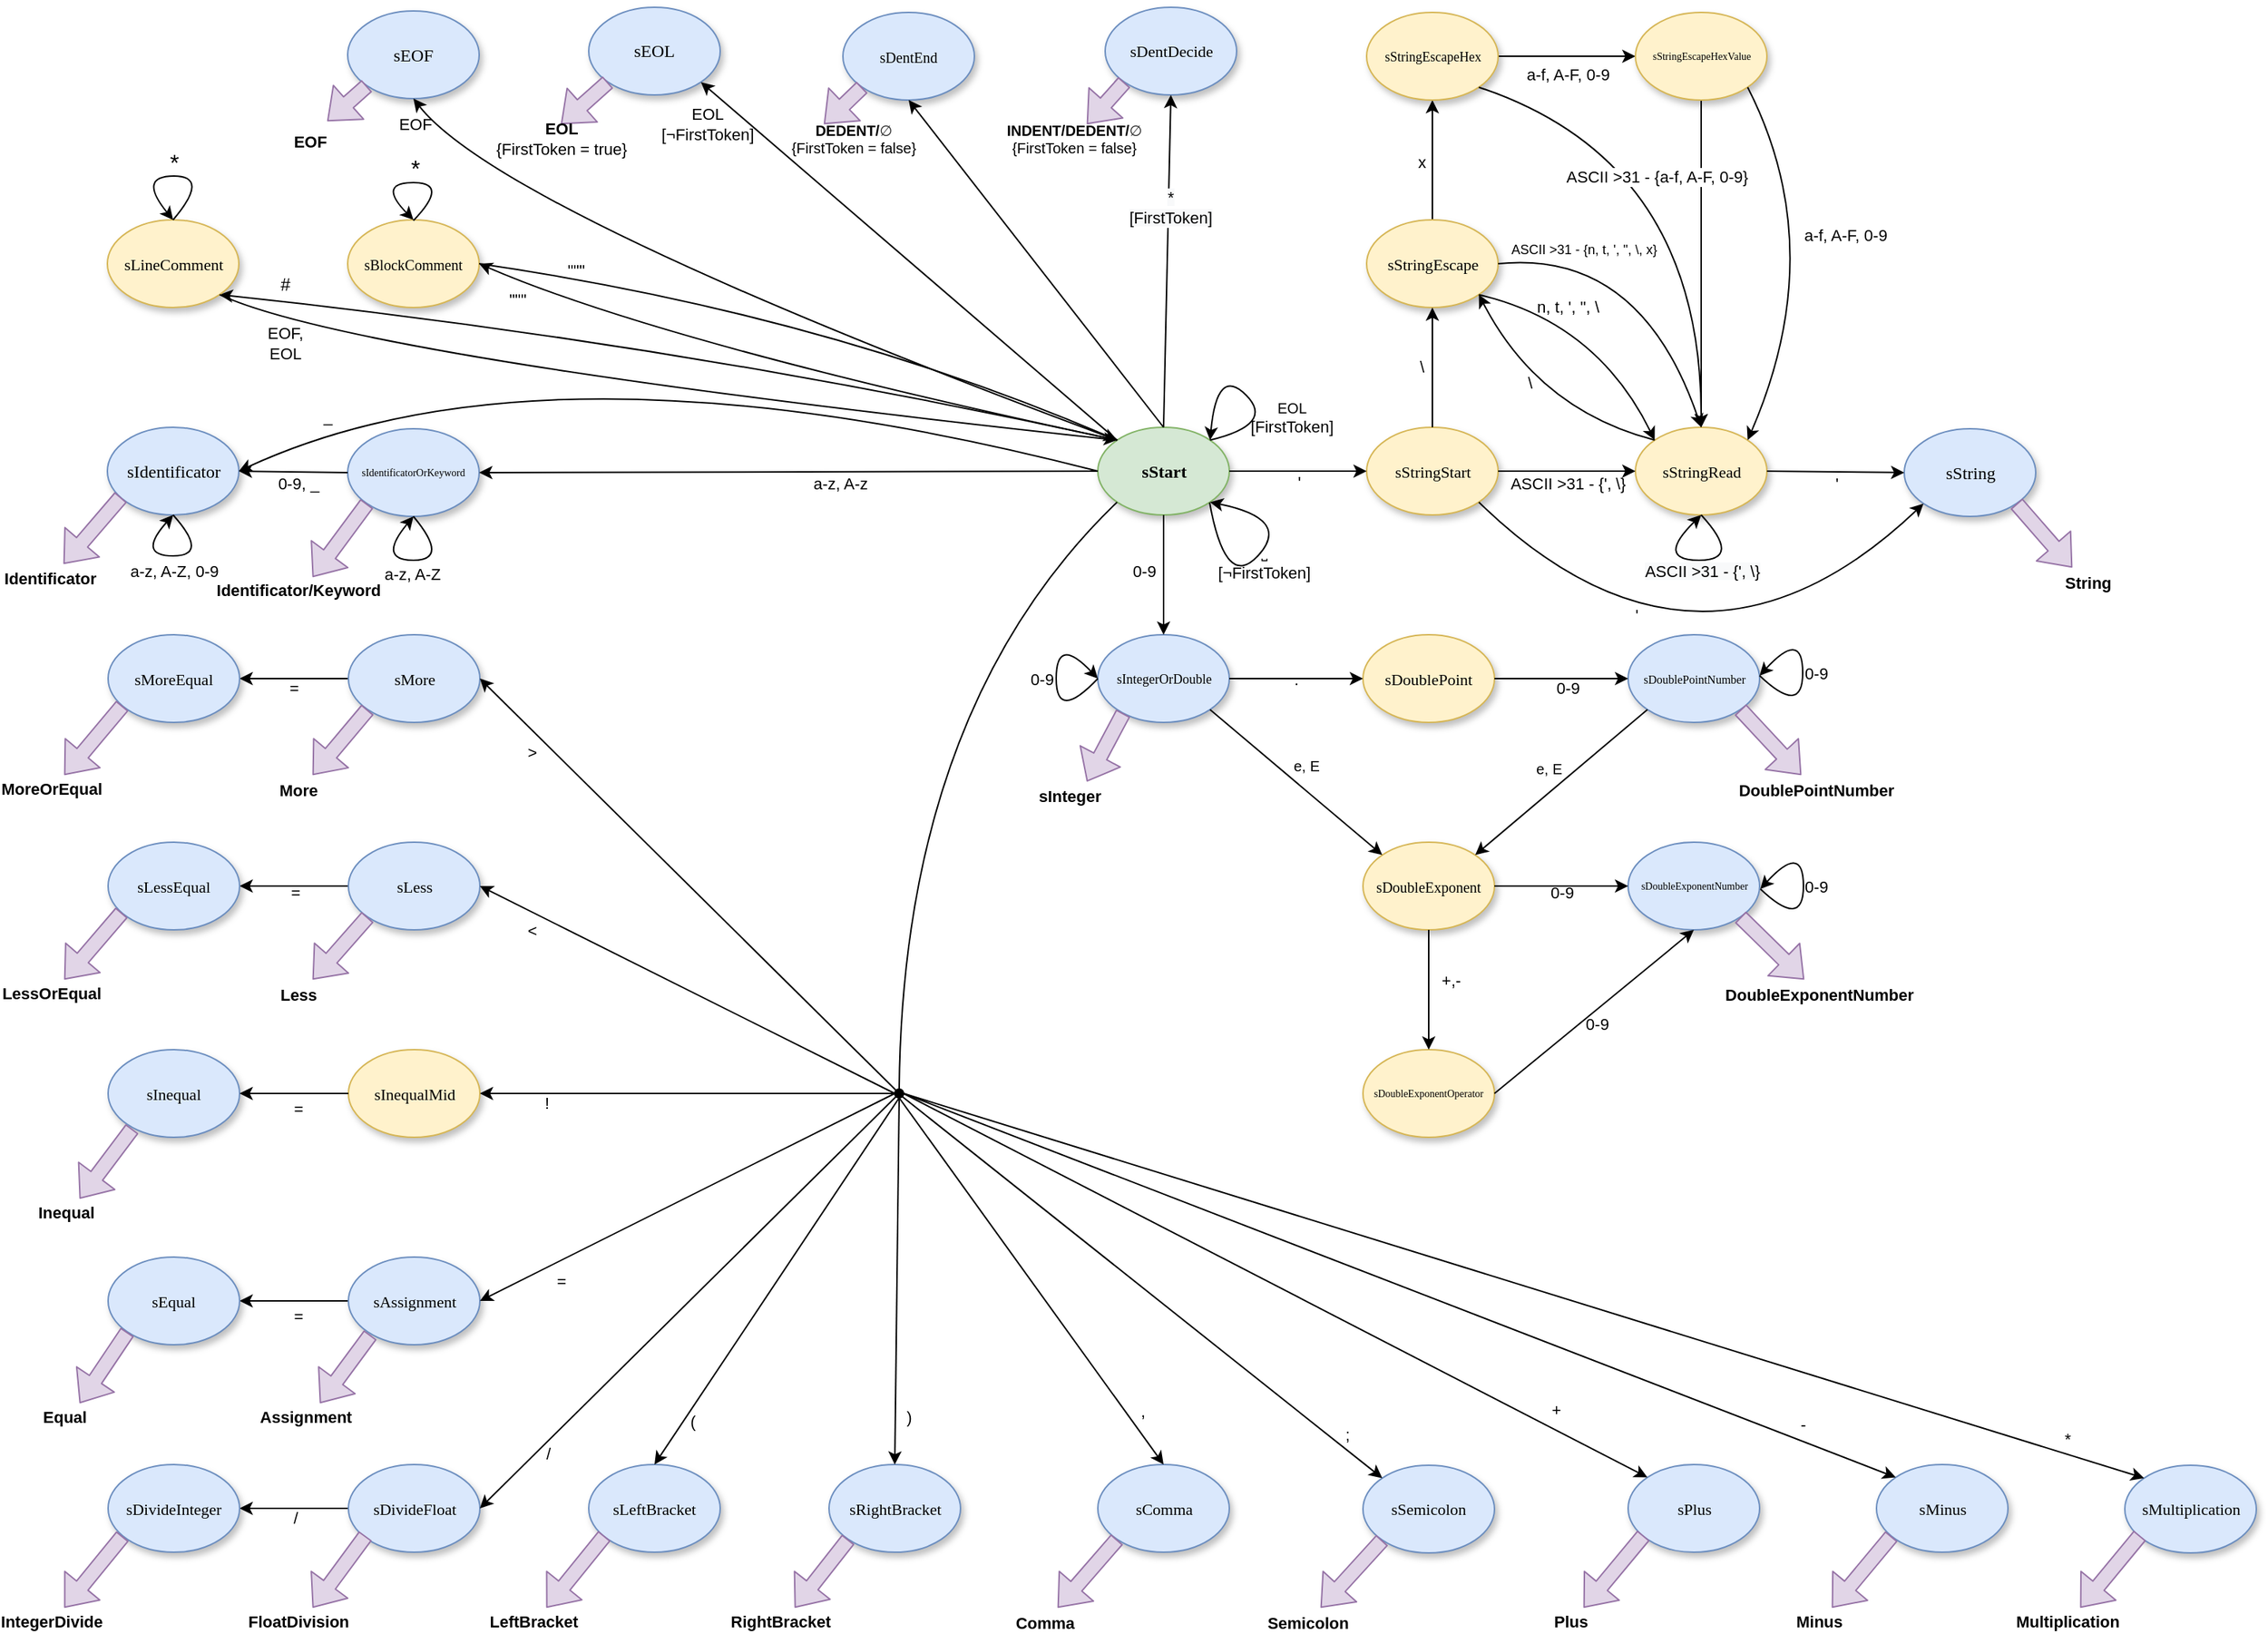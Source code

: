 <mxfile version="12.2.0" type="device" pages="1"><diagram id="4V1lVl467-lYdCRZwOWg" name="Page-1"><mxGraphModel dx="2076" dy="1236" grid="1" gridSize="10" guides="1" tooltips="1" connect="1" arrows="1" fold="1" page="1" pageScale="1" pageWidth="1654" pageHeight="1169" math="0" shadow="0"><root><mxCell id="0"/><mxCell id="1" parent="0"/><mxCell id="N8Uh9g6B1u7W_AFRmBZ_-1" value="sStart" style="ellipse;whiteSpace=wrap;html=1;rounded=0;shadow=1;comic=0;labelBackgroundColor=none;strokeColor=#82b366;strokeWidth=1;fillColor=#d5e8d4;fontFamily=Verdana;fontSize=12;align=center;fontStyle=1" parent="1" vertex="1"><mxGeometry x="807.5" y="317.5" width="90" height="60" as="geometry"/></mxCell><mxCell id="N8Uh9g6B1u7W_AFRmBZ_-3" value="" style="endArrow=classic;html=1;entryX=1;entryY=1;entryDx=0;entryDy=0;exitX=0;exitY=0;exitDx=0;exitDy=0;curved=1;" parent="1" source="N8Uh9g6B1u7W_AFRmBZ_-1" target="N8Uh9g6B1u7W_AFRmBZ_-5" edge="1"><mxGeometry width="50" height="50" relative="1" as="geometry"><mxPoint x="809" y="455.5" as="sourcePoint"/><mxPoint x="852.5" y="255.5" as="targetPoint"/><Array as="points"><mxPoint x="520" y="260"/></Array></mxGeometry></mxCell><mxCell id="N8Uh9g6B1u7W_AFRmBZ_-4" value="#" style="text;html=1;resizable=0;points=[];align=center;verticalAlign=middle;labelBackgroundColor=#ffffff;fontSize=12;" parent="N8Uh9g6B1u7W_AFRmBZ_-3" vertex="1" connectable="0"><mxGeometry x="-0.214" y="-2" relative="1" as="geometry"><mxPoint x="-331.5" y="-51.5" as="offset"/></mxGeometry></mxCell><mxCell id="N8Uh9g6B1u7W_AFRmBZ_-5" value="sLineComment" style="ellipse;whiteSpace=wrap;html=1;rounded=0;shadow=1;comic=0;labelBackgroundColor=none;strokeColor=#d6b656;strokeWidth=1;fillColor=#fff2cc;fontFamily=Verdana;fontSize=11;align=center;" parent="1" vertex="1"><mxGeometry x="129.5" y="175.5" width="90" height="60" as="geometry"/></mxCell><mxCell id="N8Uh9g6B1u7W_AFRmBZ_-12" value="" style="curved=1;endArrow=classic;html=1;fontSize=21;entryX=0.5;entryY=0;entryDx=0;entryDy=0;exitX=0.5;exitY=0;exitDx=0;exitDy=0;" parent="1" source="N8Uh9g6B1u7W_AFRmBZ_-5" target="N8Uh9g6B1u7W_AFRmBZ_-5" edge="1"><mxGeometry width="50" height="50" relative="1" as="geometry"><mxPoint x="174" y="195.5" as="sourcePoint"/><mxPoint x="180" y="115.5" as="targetPoint"/><Array as="points"><mxPoint x="200" y="145.5"/><mxPoint x="150" y="145.5"/></Array></mxGeometry></mxCell><mxCell id="N8Uh9g6B1u7W_AFRmBZ_-13" value="*" style="text;html=1;resizable=0;points=[];align=center;verticalAlign=middle;labelBackgroundColor=none;fontSize=16;" parent="N8Uh9g6B1u7W_AFRmBZ_-12" vertex="1" connectable="0"><mxGeometry x="0.201" y="4" relative="1" as="geometry"><mxPoint x="12.5" y="-14" as="offset"/></mxGeometry></mxCell><mxCell id="N8Uh9g6B1u7W_AFRmBZ_-14" value="" style="endArrow=classic;html=1;fontSize=21;exitX=1;exitY=1;exitDx=0;exitDy=0;curved=1;entryX=0;entryY=0;entryDx=0;entryDy=0;" parent="1" source="N8Uh9g6B1u7W_AFRmBZ_-5" target="N8Uh9g6B1u7W_AFRmBZ_-1" edge="1"><mxGeometry width="50" height="50" relative="1" as="geometry"><mxPoint x="809" y="455.5" as="sourcePoint"/><mxPoint x="853" y="317.5" as="targetPoint"/><Array as="points"><mxPoint x="300" y="270"/></Array></mxGeometry></mxCell><mxCell id="N8Uh9g6B1u7W_AFRmBZ_-15" value="EOF,&lt;br style=&quot;font-size: 11px;&quot;&gt;EOL" style="text;html=1;resizable=0;points=[];align=center;verticalAlign=middle;labelBackgroundColor=none;fontSize=11;" parent="N8Uh9g6B1u7W_AFRmBZ_-14" vertex="1" connectable="0"><mxGeometry x="-0.029" y="6" relative="1" as="geometry"><mxPoint x="-250.5" y="-25.5" as="offset"/></mxGeometry></mxCell><mxCell id="N8Uh9g6B1u7W_AFRmBZ_-17" value="sBlockComment" style="ellipse;whiteSpace=wrap;html=1;rounded=0;shadow=1;comic=0;labelBackgroundColor=none;strokeColor=#d6b656;strokeWidth=1;fillColor=#fff2cc;fontFamily=Verdana;fontSize=10;align=center;" parent="1" vertex="1"><mxGeometry x="294" y="175.5" width="90" height="60" as="geometry"/></mxCell><mxCell id="N8Uh9g6B1u7W_AFRmBZ_-18" value="" style="endArrow=classic;html=1;fontSize=12;exitX=0;exitY=0;exitDx=0;exitDy=0;entryX=1;entryY=0.5;entryDx=0;entryDy=0;curved=1;" parent="1" source="N8Uh9g6B1u7W_AFRmBZ_-1" target="N8Uh9g6B1u7W_AFRmBZ_-17" edge="1"><mxGeometry width="50" height="50" relative="1" as="geometry"><mxPoint x="899" y="405.5" as="sourcePoint"/><mxPoint x="949" y="355.5" as="targetPoint"/><Array as="points"><mxPoint x="510" y="260"/></Array></mxGeometry></mxCell><mxCell id="N8Uh9g6B1u7W_AFRmBZ_-19" value="&lt;span style=&quot;font-size: 11px;&quot;&gt;&quot;&quot;&quot;&lt;/span&gt;" style="text;html=1;resizable=0;points=[];align=center;verticalAlign=middle;labelBackgroundColor=#ffffff;fontSize=11;" parent="N8Uh9g6B1u7W_AFRmBZ_-18" vertex="1" connectable="0"><mxGeometry x="0.151" y="5" relative="1" as="geometry"><mxPoint x="-153.5" y="-46.5" as="offset"/></mxGeometry></mxCell><mxCell id="N8Uh9g6B1u7W_AFRmBZ_-22" value="" style="endArrow=classic;html=1;fontSize=12;exitX=1;exitY=0.5;exitDx=0;exitDy=0;entryX=0;entryY=0;entryDx=0;entryDy=0;curved=1;" parent="1" source="N8Uh9g6B1u7W_AFRmBZ_-17" target="N8Uh9g6B1u7W_AFRmBZ_-1" edge="1"><mxGeometry width="50" height="50" relative="1" as="geometry"><mxPoint x="907.5" y="357.5" as="sourcePoint"/><mxPoint x="999" y="357.5" as="targetPoint"/><Array as="points"><mxPoint x="620" y="240"/></Array></mxGeometry></mxCell><mxCell id="N8Uh9g6B1u7W_AFRmBZ_-23" value="&lt;span style=&quot;font-size: 11px;&quot;&gt;&quot;&quot;&quot;&lt;/span&gt;" style="text;html=1;resizable=0;points=[];align=center;verticalAlign=middle;labelBackgroundColor=none;fontSize=11;" parent="N8Uh9g6B1u7W_AFRmBZ_-22" vertex="1" connectable="0"><mxGeometry x="0.151" y="5" relative="1" as="geometry"><mxPoint x="-194.5" y="-35" as="offset"/></mxGeometry></mxCell><mxCell id="N8Uh9g6B1u7W_AFRmBZ_-24" value="sIdentificatorOrKeyword" style="ellipse;whiteSpace=wrap;html=1;rounded=0;shadow=1;comic=0;labelBackgroundColor=none;strokeColor=#6c8ebf;strokeWidth=1;fillColor=#dae8fc;fontFamily=Verdana;fontSize=7;align=center;" parent="1" vertex="1"><mxGeometry x="294" y="318.5" width="90" height="60" as="geometry"/></mxCell><mxCell id="N8Uh9g6B1u7W_AFRmBZ_-25" value="" style="endArrow=classic;html=1;fontSize=11;exitX=0;exitY=0.5;exitDx=0;exitDy=0;entryX=1;entryY=0.5;entryDx=0;entryDy=0;" parent="1" source="N8Uh9g6B1u7W_AFRmBZ_-1" target="N8Uh9g6B1u7W_AFRmBZ_-24" edge="1"><mxGeometry width="50" height="50" relative="1" as="geometry"><mxPoint x="589" y="455.5" as="sourcePoint"/><mxPoint x="639" y="405.5" as="targetPoint"/></mxGeometry></mxCell><mxCell id="N8Uh9g6B1u7W_AFRmBZ_-26" value="a-z, A-z" style="text;html=1;resizable=0;points=[];align=center;verticalAlign=middle;labelBackgroundColor=#ffffff;fontSize=11;" parent="N8Uh9g6B1u7W_AFRmBZ_-25" vertex="1" connectable="0"><mxGeometry x="-0.195" relative="1" as="geometry"><mxPoint x="-6.5" y="8" as="offset"/></mxGeometry></mxCell><mxCell id="N8Uh9g6B1u7W_AFRmBZ_-27" value="" style="curved=1;endArrow=classic;html=1;fontSize=21;entryX=0.5;entryY=1;entryDx=0;entryDy=0;exitX=0.5;exitY=1;exitDx=0;exitDy=0;" parent="1" source="N8Uh9g6B1u7W_AFRmBZ_-24" target="N8Uh9g6B1u7W_AFRmBZ_-24" edge="1"><mxGeometry width="50" height="50" relative="1" as="geometry"><mxPoint x="338.5" y="438.5" as="sourcePoint"/><mxPoint x="338.5" y="438.5" as="targetPoint"/><Array as="points"><mxPoint x="364" y="408.5"/><mxPoint x="314" y="408.5"/></Array></mxGeometry></mxCell><mxCell id="N8Uh9g6B1u7W_AFRmBZ_-29" value="a-z, A-Z" style="text;html=1;resizable=0;points=[];align=center;verticalAlign=middle;labelBackgroundColor=#ffffff;fontSize=11;" parent="N8Uh9g6B1u7W_AFRmBZ_-27" vertex="1" connectable="0"><mxGeometry x="-0.62" y="-11" relative="1" as="geometry"><mxPoint x="-8" y="13" as="offset"/></mxGeometry></mxCell><mxCell id="N8Uh9g6B1u7W_AFRmBZ_-30" value="sIdentificator" style="ellipse;whiteSpace=wrap;html=1;rounded=0;shadow=1;comic=0;labelBackgroundColor=none;strokeColor=#6c8ebf;strokeWidth=1;fillColor=#dae8fc;fontFamily=Verdana;fontSize=12;align=center;" parent="1" vertex="1"><mxGeometry x="129.5" y="317.5" width="90" height="60" as="geometry"/></mxCell><mxCell id="N8Uh9g6B1u7W_AFRmBZ_-33" value="" style="endArrow=classic;html=1;fontSize=11;exitX=0;exitY=0.5;exitDx=0;exitDy=0;entryX=1;entryY=0.5;entryDx=0;entryDy=0;" parent="1" source="N8Uh9g6B1u7W_AFRmBZ_-24" target="N8Uh9g6B1u7W_AFRmBZ_-30" edge="1"><mxGeometry width="50" height="50" relative="1" as="geometry"><mxPoint x="129.5" y="495.5" as="sourcePoint"/><mxPoint x="179.5" y="445.5" as="targetPoint"/></mxGeometry></mxCell><mxCell id="N8Uh9g6B1u7W_AFRmBZ_-34" value="0-9, _" style="text;html=1;resizable=0;points=[];align=center;verticalAlign=middle;labelBackgroundColor=#ffffff;fontSize=11;" parent="N8Uh9g6B1u7W_AFRmBZ_-33" vertex="1" connectable="0"><mxGeometry x="-0.329" y="-1" relative="1" as="geometry"><mxPoint x="-9.5" y="8.5" as="offset"/></mxGeometry></mxCell><mxCell id="N8Uh9g6B1u7W_AFRmBZ_-35" value="" style="endArrow=classic;html=1;fontSize=11;exitX=0;exitY=0.5;exitDx=0;exitDy=0;entryX=1;entryY=0.5;entryDx=0;entryDy=0;curved=1;labelBackgroundColor=none;" parent="1" source="N8Uh9g6B1u7W_AFRmBZ_-1" target="N8Uh9g6B1u7W_AFRmBZ_-30" edge="1"><mxGeometry width="50" height="50" relative="1" as="geometry"><mxPoint x="459" y="495.5" as="sourcePoint"/><mxPoint x="509" y="445.5" as="targetPoint"/><Array as="points"><mxPoint x="430" y="250"/></Array></mxGeometry></mxCell><mxCell id="N8Uh9g6B1u7W_AFRmBZ_-36" value="_" style="text;html=1;resizable=0;points=[];align=center;verticalAlign=middle;labelBackgroundColor=none;fontSize=11;" parent="N8Uh9g6B1u7W_AFRmBZ_-35" vertex="1" connectable="0"><mxGeometry x="-0.111" y="29" relative="1" as="geometry"><mxPoint x="-252.5" y="3.5" as="offset"/></mxGeometry></mxCell><mxCell id="N8Uh9g6B1u7W_AFRmBZ_-37" value="" style="curved=1;endArrow=classic;html=1;fontSize=21;entryX=0.5;entryY=1;entryDx=0;entryDy=0;exitX=0.5;exitY=1;exitDx=0;exitDy=0;" parent="1" source="N8Uh9g6B1u7W_AFRmBZ_-30" target="N8Uh9g6B1u7W_AFRmBZ_-30" edge="1"><mxGeometry width="50" height="50" relative="1" as="geometry"><mxPoint x="174.5" y="375.5" as="sourcePoint"/><mxPoint x="174.5" y="375.5" as="targetPoint"/><Array as="points"><mxPoint x="199.5" y="405.5"/><mxPoint x="149.5" y="405.5"/></Array></mxGeometry></mxCell><mxCell id="N8Uh9g6B1u7W_AFRmBZ_-38" value="a-z, A-Z, 0-9" style="text;html=1;resizable=0;points=[];align=center;verticalAlign=middle;labelBackgroundColor=#ffffff;fontSize=11;" parent="N8Uh9g6B1u7W_AFRmBZ_-37" vertex="1" connectable="0"><mxGeometry x="-0.62" y="-11" relative="1" as="geometry"><mxPoint x="-8" y="13" as="offset"/></mxGeometry></mxCell><mxCell id="N8Uh9g6B1u7W_AFRmBZ_-40" value="" style="shape=flexArrow;endArrow=classic;html=1;fontSize=11;fillColor=#e1d5e7;strokeColor=#9673a6;exitX=0;exitY=1;exitDx=0;exitDy=0;" parent="1" source="N8Uh9g6B1u7W_AFRmBZ_-24" edge="1"><mxGeometry width="50" height="50" relative="1" as="geometry"><mxPoint x="129.5" y="495.5" as="sourcePoint"/><mxPoint x="270" y="420" as="targetPoint"/></mxGeometry></mxCell><mxCell id="N8Uh9g6B1u7W_AFRmBZ_-41" value="Identificator/Keyword" style="text;html=1;resizable=0;points=[];align=center;verticalAlign=middle;labelBackgroundColor=#ffffff;fontSize=11;fontStyle=1" parent="N8Uh9g6B1u7W_AFRmBZ_-40" vertex="1" connectable="0"><mxGeometry x="0.589" y="-2" relative="1" as="geometry"><mxPoint x="-16" y="20.5" as="offset"/></mxGeometry></mxCell><mxCell id="N8Uh9g6B1u7W_AFRmBZ_-42" value="" style="shape=flexArrow;endArrow=classic;html=1;fontSize=11;fillColor=#e1d5e7;strokeColor=#9673a6;exitX=0.103;exitY=0.796;exitDx=0;exitDy=0;exitPerimeter=0;" parent="1" source="N8Uh9g6B1u7W_AFRmBZ_-30" edge="1"><mxGeometry width="50" height="50" relative="1" as="geometry"><mxPoint x="142.5" y="368.5" as="sourcePoint"/><mxPoint x="99.5" y="411" as="targetPoint"/></mxGeometry></mxCell><mxCell id="N8Uh9g6B1u7W_AFRmBZ_-43" value="Identificator" style="text;html=1;resizable=0;points=[];align=center;verticalAlign=middle;labelBackgroundColor=#ffffff;fontSize=11;fontStyle=1" parent="N8Uh9g6B1u7W_AFRmBZ_-42" vertex="1" connectable="0"><mxGeometry x="0.589" y="-2" relative="1" as="geometry"><mxPoint x="-16" y="20.5" as="offset"/></mxGeometry></mxCell><mxCell id="N8Uh9g6B1u7W_AFRmBZ_-44" value="sIntegerOrDouble" style="ellipse;whiteSpace=wrap;html=1;rounded=0;shadow=1;comic=0;labelBackgroundColor=none;strokeColor=#6c8ebf;strokeWidth=1;fillColor=#dae8fc;fontFamily=Verdana;fontSize=9;align=center;" parent="1" vertex="1"><mxGeometry x="807.5" y="459.5" width="90" height="60" as="geometry"/></mxCell><mxCell id="N8Uh9g6B1u7W_AFRmBZ_-45" value="" style="endArrow=classic;html=1;fontSize=7;entryX=0.5;entryY=0;entryDx=0;entryDy=0;exitX=0.5;exitY=1;exitDx=0;exitDy=0;" parent="1" source="N8Uh9g6B1u7W_AFRmBZ_-1" target="N8Uh9g6B1u7W_AFRmBZ_-44" edge="1"><mxGeometry width="50" height="50" relative="1" as="geometry"><mxPoint x="529" y="595.5" as="sourcePoint"/><mxPoint x="579" y="545.5" as="targetPoint"/></mxGeometry></mxCell><mxCell id="N8Uh9g6B1u7W_AFRmBZ_-46" value="0-9" style="text;html=1;resizable=0;points=[];align=center;verticalAlign=middle;labelBackgroundColor=#ffffff;fontSize=11;" parent="N8Uh9g6B1u7W_AFRmBZ_-45" vertex="1" connectable="0"><mxGeometry x="0.197" y="2" relative="1" as="geometry"><mxPoint x="-15.5" y="-11" as="offset"/></mxGeometry></mxCell><mxCell id="N8Uh9g6B1u7W_AFRmBZ_-47" value="" style="curved=1;endArrow=classic;html=1;fontSize=21;entryX=0;entryY=0.5;entryDx=0;entryDy=0;exitX=0;exitY=0.5;exitDx=0;exitDy=0;" parent="1" source="N8Uh9g6B1u7W_AFRmBZ_-44" target="N8Uh9g6B1u7W_AFRmBZ_-44" edge="1"><mxGeometry width="50" height="50" relative="1" as="geometry"><mxPoint x="749.0" y="491.5" as="sourcePoint"/><mxPoint x="749.0" y="491.5" as="targetPoint"/><Array as="points"><mxPoint x="779" y="519.5"/><mxPoint x="779" y="459.5"/></Array></mxGeometry></mxCell><mxCell id="N8Uh9g6B1u7W_AFRmBZ_-48" value="0-9" style="text;html=1;resizable=0;points=[];align=center;verticalAlign=middle;labelBackgroundColor=none;fontSize=11;" parent="N8Uh9g6B1u7W_AFRmBZ_-47" vertex="1" connectable="0"><mxGeometry x="0.201" y="4" relative="1" as="geometry"><mxPoint x="-6" y="14" as="offset"/></mxGeometry></mxCell><mxCell id="N8Uh9g6B1u7W_AFRmBZ_-49" value="" style="shape=flexArrow;endArrow=classic;html=1;fontSize=11;fillColor=#e1d5e7;strokeColor=#9673a6;exitX=0.193;exitY=0.894;exitDx=0;exitDy=0;exitPerimeter=0;" parent="1" source="N8Uh9g6B1u7W_AFRmBZ_-44" edge="1"><mxGeometry width="50" height="50" relative="1" as="geometry"><mxPoint x="815.114" y="505.631" as="sourcePoint"/><mxPoint x="800" y="560" as="targetPoint"/></mxGeometry></mxCell><mxCell id="N8Uh9g6B1u7W_AFRmBZ_-50" value="sInteger" style="text;html=1;resizable=0;points=[];align=center;verticalAlign=middle;labelBackgroundColor=#ffffff;fontSize=11;fontStyle=1" parent="N8Uh9g6B1u7W_AFRmBZ_-49" vertex="1" connectable="0"><mxGeometry x="0.589" y="-2" relative="1" as="geometry"><mxPoint x="-16" y="20.5" as="offset"/></mxGeometry></mxCell><mxCell id="N8Uh9g6B1u7W_AFRmBZ_-51" value="sDoublePoint" style="ellipse;whiteSpace=wrap;html=1;rounded=0;shadow=1;comic=0;labelBackgroundColor=none;strokeColor=#d6b656;strokeWidth=1;fillColor=#fff2cc;fontFamily=Verdana;fontSize=11;align=center;" parent="1" vertex="1"><mxGeometry x="989" y="459.5" width="90" height="60" as="geometry"/></mxCell><mxCell id="N8Uh9g6B1u7W_AFRmBZ_-52" value="" style="endArrow=classic;html=1;fontSize=11;entryX=0;entryY=0.5;entryDx=0;entryDy=0;exitX=1;exitY=0.5;exitDx=0;exitDy=0;" parent="1" source="N8Uh9g6B1u7W_AFRmBZ_-44" target="N8Uh9g6B1u7W_AFRmBZ_-51" edge="1"><mxGeometry width="50" height="50" relative="1" as="geometry"><mxPoint x="519" y="635.5" as="sourcePoint"/><mxPoint x="569" y="585.5" as="targetPoint"/></mxGeometry></mxCell><mxCell id="N8Uh9g6B1u7W_AFRmBZ_-53" value="." style="text;html=1;resizable=0;points=[];align=center;verticalAlign=middle;labelBackgroundColor=none;fontSize=11;" parent="N8Uh9g6B1u7W_AFRmBZ_-52" vertex="1" connectable="0"><mxGeometry x="-0.09" y="-1" relative="1" as="geometry"><mxPoint x="4" y="-1" as="offset"/></mxGeometry></mxCell><mxCell id="N8Uh9g6B1u7W_AFRmBZ_-54" value="sDoublePointNumber" style="ellipse;whiteSpace=wrap;html=1;rounded=0;shadow=1;comic=0;labelBackgroundColor=none;strokeColor=#6c8ebf;strokeWidth=1;fillColor=#dae8fc;fontFamily=Verdana;fontSize=8;align=center;" parent="1" vertex="1"><mxGeometry x="1170.5" y="459.5" width="90" height="60" as="geometry"/></mxCell><mxCell id="N8Uh9g6B1u7W_AFRmBZ_-55" value="" style="endArrow=classic;html=1;fontSize=11;entryX=0;entryY=0.5;entryDx=0;entryDy=0;exitX=1;exitY=0.5;exitDx=0;exitDy=0;" parent="1" source="N8Uh9g6B1u7W_AFRmBZ_-51" target="N8Uh9g6B1u7W_AFRmBZ_-54" edge="1"><mxGeometry width="50" height="50" relative="1" as="geometry"><mxPoint x="839" y="635.5" as="sourcePoint"/><mxPoint x="889" y="585.5" as="targetPoint"/></mxGeometry></mxCell><mxCell id="N8Uh9g6B1u7W_AFRmBZ_-56" value="0-9" style="text;html=1;resizable=0;points=[];align=center;verticalAlign=middle;labelBackgroundColor=none;fontSize=11;" parent="N8Uh9g6B1u7W_AFRmBZ_-55" vertex="1" connectable="0"><mxGeometry x="-0.241" relative="1" as="geometry"><mxPoint x="15" y="6" as="offset"/></mxGeometry></mxCell><mxCell id="N8Uh9g6B1u7W_AFRmBZ_-57" value="sDoubleExponent" style="ellipse;whiteSpace=wrap;html=1;rounded=0;shadow=1;comic=0;labelBackgroundColor=none;strokeColor=#d6b656;strokeWidth=1;fillColor=#fff2cc;fontFamily=Verdana;fontSize=10;align=center;" parent="1" vertex="1"><mxGeometry x="989" y="601.5" width="90" height="60" as="geometry"/></mxCell><mxCell id="N8Uh9g6B1u7W_AFRmBZ_-58" value="" style="endArrow=classic;html=1;fontSize=10;entryX=0;entryY=0;entryDx=0;entryDy=0;exitX=1;exitY=1;exitDx=0;exitDy=0;" parent="1" source="N8Uh9g6B1u7W_AFRmBZ_-44" target="N8Uh9g6B1u7W_AFRmBZ_-57" edge="1"><mxGeometry width="50" height="50" relative="1" as="geometry"><mxPoint x="729" y="735.5" as="sourcePoint"/><mxPoint x="779" y="685.5" as="targetPoint"/></mxGeometry></mxCell><mxCell id="N8Uh9g6B1u7W_AFRmBZ_-59" value="&lt;font size=&quot;1&quot;&gt;e, E&lt;/font&gt;" style="text;html=1;resizable=0;points=[];align=center;verticalAlign=middle;labelBackgroundColor=#ffffff;fontSize=10;" parent="N8Uh9g6B1u7W_AFRmBZ_-58" vertex="1" connectable="0"><mxGeometry x="0.176" y="-2" relative="1" as="geometry"><mxPoint x="-2.5" y="-21.5" as="offset"/></mxGeometry></mxCell><mxCell id="N8Uh9g6B1u7W_AFRmBZ_-60" value="" style="endArrow=classic;html=1;fontSize=10;entryX=1;entryY=0;entryDx=0;entryDy=0;exitX=0;exitY=1;exitDx=0;exitDy=0;" parent="1" source="N8Uh9g6B1u7W_AFRmBZ_-54" target="N8Uh9g6B1u7W_AFRmBZ_-57" edge="1"><mxGeometry width="50" height="50" relative="1" as="geometry"><mxPoint x="729" y="735.5" as="sourcePoint"/><mxPoint x="779" y="685.5" as="targetPoint"/></mxGeometry></mxCell><mxCell id="N8Uh9g6B1u7W_AFRmBZ_-61" value="e, E" style="text;html=1;resizable=0;points=[];align=center;verticalAlign=middle;labelBackgroundColor=#ffffff;fontSize=10;" parent="N8Uh9g6B1u7W_AFRmBZ_-60" vertex="1" connectable="0"><mxGeometry x="-0.087" y="1" relative="1" as="geometry"><mxPoint x="-15" y="-6" as="offset"/></mxGeometry></mxCell><mxCell id="N8Uh9g6B1u7W_AFRmBZ_-62" value="" style="shape=flexArrow;endArrow=classic;html=1;fontSize=11;fillColor=#e1d5e7;strokeColor=#9673a6;exitX=1;exitY=1;exitDx=0;exitDy=0;" parent="1" source="N8Uh9g6B1u7W_AFRmBZ_-54" edge="1"><mxGeometry width="50" height="50" relative="1" as="geometry"><mxPoint x="1334.61" y="505.58" as="sourcePoint"/><mxPoint x="1289" y="555.5" as="targetPoint"/></mxGeometry></mxCell><mxCell id="N8Uh9g6B1u7W_AFRmBZ_-63" value="DoublePointNumber" style="text;html=1;resizable=0;points=[];align=center;verticalAlign=middle;labelBackgroundColor=#ffffff;fontSize=11;fontStyle=1" parent="N8Uh9g6B1u7W_AFRmBZ_-62" vertex="1" connectable="0"><mxGeometry x="0.589" y="-2" relative="1" as="geometry"><mxPoint x="20" y="18" as="offset"/></mxGeometry></mxCell><mxCell id="N8Uh9g6B1u7W_AFRmBZ_-64" value="sDoubleExponentNumber" style="ellipse;whiteSpace=wrap;html=1;rounded=0;shadow=1;comic=0;labelBackgroundColor=none;strokeColor=#6c8ebf;strokeWidth=1;fillColor=#dae8fc;fontFamily=Verdana;fontSize=7;align=center;" parent="1" vertex="1"><mxGeometry x="1170.5" y="601.5" width="90" height="60" as="geometry"/></mxCell><mxCell id="N8Uh9g6B1u7W_AFRmBZ_-65" value="" style="endArrow=classic;html=1;fontSize=7;entryX=0;entryY=0.5;entryDx=0;entryDy=0;exitX=1;exitY=0.5;exitDx=0;exitDy=0;" parent="1" source="N8Uh9g6B1u7W_AFRmBZ_-57" target="N8Uh9g6B1u7W_AFRmBZ_-64" edge="1"><mxGeometry width="50" height="50" relative="1" as="geometry"><mxPoint x="869" y="735.5" as="sourcePoint"/><mxPoint x="919" y="685.5" as="targetPoint"/></mxGeometry></mxCell><mxCell id="N8Uh9g6B1u7W_AFRmBZ_-66" value="&lt;font style=&quot;font-size: 11px&quot;&gt;0-9&lt;/font&gt;" style="text;html=1;resizable=0;points=[];align=center;verticalAlign=middle;labelBackgroundColor=none;fontSize=7;" parent="N8Uh9g6B1u7W_AFRmBZ_-65" vertex="1" connectable="0"><mxGeometry x="-0.251" y="1" relative="1" as="geometry"><mxPoint x="11.5" y="5" as="offset"/></mxGeometry></mxCell><mxCell id="N8Uh9g6B1u7W_AFRmBZ_-67" value="sDoubleExponentOperator" style="ellipse;whiteSpace=wrap;html=1;rounded=0;shadow=1;comic=0;labelBackgroundColor=none;strokeColor=#d6b656;strokeWidth=1;fillColor=#fff2cc;fontFamily=Verdana;fontSize=7;align=center;" parent="1" vertex="1"><mxGeometry x="989" y="743.5" width="90" height="60" as="geometry"/></mxCell><mxCell id="N8Uh9g6B1u7W_AFRmBZ_-68" value="" style="endArrow=classic;html=1;fontSize=7;entryX=0.5;entryY=0;entryDx=0;entryDy=0;exitX=0.5;exitY=1;exitDx=0;exitDy=0;" parent="1" source="N8Uh9g6B1u7W_AFRmBZ_-57" target="N8Uh9g6B1u7W_AFRmBZ_-67" edge="1"><mxGeometry width="50" height="50" relative="1" as="geometry"><mxPoint x="699" y="875.5" as="sourcePoint"/><mxPoint x="749" y="825.5" as="targetPoint"/></mxGeometry></mxCell><mxCell id="N8Uh9g6B1u7W_AFRmBZ_-69" value="&lt;font style=&quot;font-size: 11px;&quot;&gt;+,-&lt;/font&gt;" style="text;html=1;resizable=0;points=[];align=center;verticalAlign=middle;labelBackgroundColor=#ffffff;fontSize=11;" parent="N8Uh9g6B1u7W_AFRmBZ_-68" vertex="1" connectable="0"><mxGeometry x="-0.281" relative="1" as="geometry"><mxPoint x="15" y="4.5" as="offset"/></mxGeometry></mxCell><mxCell id="N8Uh9g6B1u7W_AFRmBZ_-70" value="" style="endArrow=classic;html=1;fontSize=11;entryX=0.5;entryY=1;entryDx=0;entryDy=0;exitX=1;exitY=0.5;exitDx=0;exitDy=0;" parent="1" source="N8Uh9g6B1u7W_AFRmBZ_-67" target="N8Uh9g6B1u7W_AFRmBZ_-64" edge="1"><mxGeometry width="50" height="50" relative="1" as="geometry"><mxPoint x="779" y="875.5" as="sourcePoint"/><mxPoint x="829" y="825.5" as="targetPoint"/></mxGeometry></mxCell><mxCell id="N8Uh9g6B1u7W_AFRmBZ_-71" value="0-9" style="text;html=1;resizable=0;points=[];align=center;verticalAlign=middle;labelBackgroundColor=none;fontSize=11;" parent="N8Uh9g6B1u7W_AFRmBZ_-70" vertex="1" connectable="0"><mxGeometry x="-0.097" y="2" relative="1" as="geometry"><mxPoint x="9.5" y="4.5" as="offset"/></mxGeometry></mxCell><mxCell id="N8Uh9g6B1u7W_AFRmBZ_-72" value="" style="curved=1;endArrow=classic;html=1;fontSize=21;" parent="1" edge="1"><mxGeometry width="50" height="50" relative="1" as="geometry"><mxPoint x="1261" y="633.5" as="sourcePoint"/><mxPoint x="1261" y="633.5" as="targetPoint"/><Array as="points"><mxPoint x="1290.5" y="661.5"/><mxPoint x="1290.5" y="601.5"/></Array></mxGeometry></mxCell><mxCell id="N8Uh9g6B1u7W_AFRmBZ_-73" value="0-9" style="text;html=1;resizable=0;points=[];align=center;verticalAlign=middle;labelBackgroundColor=none;fontSize=11;" parent="N8Uh9g6B1u7W_AFRmBZ_-72" vertex="1" connectable="0"><mxGeometry x="0.201" y="4" relative="1" as="geometry"><mxPoint x="12.5" y="16" as="offset"/></mxGeometry></mxCell><mxCell id="N8Uh9g6B1u7W_AFRmBZ_-76" value="" style="shape=flexArrow;endArrow=classic;html=1;fontSize=11;fillColor=#e1d5e7;strokeColor=#9673a6;exitX=1;exitY=1;exitDx=0;exitDy=0;" parent="1" source="N8Uh9g6B1u7W_AFRmBZ_-64" edge="1"><mxGeometry width="50" height="50" relative="1" as="geometry"><mxPoint x="1248.82" y="655.713" as="sourcePoint"/><mxPoint x="1291" y="695.5" as="targetPoint"/></mxGeometry></mxCell><mxCell id="N8Uh9g6B1u7W_AFRmBZ_-77" value="DoubleExponentNumber" style="text;html=1;resizable=0;points=[];align=center;verticalAlign=middle;labelBackgroundColor=#ffffff;fontSize=11;fontStyle=1" parent="N8Uh9g6B1u7W_AFRmBZ_-76" vertex="1" connectable="0"><mxGeometry x="0.589" y="-2" relative="1" as="geometry"><mxPoint x="20" y="18" as="offset"/></mxGeometry></mxCell><mxCell id="N8Uh9g6B1u7W_AFRmBZ_-78" value="" style="curved=1;endArrow=classic;html=1;fontSize=21;" parent="1" edge="1"><mxGeometry width="50" height="50" relative="1" as="geometry"><mxPoint x="1260.5" y="487.5" as="sourcePoint"/><mxPoint x="1260.5" y="487.5" as="targetPoint"/><Array as="points"><mxPoint x="1290" y="515.5"/><mxPoint x="1290" y="455.5"/></Array></mxGeometry></mxCell><mxCell id="N8Uh9g6B1u7W_AFRmBZ_-79" value="0-9" style="text;html=1;resizable=0;points=[];align=center;verticalAlign=middle;labelBackgroundColor=none;fontSize=11;" parent="N8Uh9g6B1u7W_AFRmBZ_-78" vertex="1" connectable="0"><mxGeometry x="0.201" y="4" relative="1" as="geometry"><mxPoint x="12.5" y="16" as="offset"/></mxGeometry></mxCell><mxCell id="R4uHIAu1Fyf01AZtaWaJ-1" value="sStringStart" style="ellipse;whiteSpace=wrap;html=1;rounded=0;shadow=1;comic=0;labelBackgroundColor=none;strokeColor=#d6b656;strokeWidth=1;fillColor=#fff2cc;fontFamily=Verdana;fontSize=11;align=center;" parent="1" vertex="1"><mxGeometry x="991.5" y="317.5" width="90" height="60" as="geometry"/></mxCell><mxCell id="R4uHIAu1Fyf01AZtaWaJ-2" value="" style="endArrow=classic;html=1;exitX=1;exitY=0.5;exitDx=0;exitDy=0;entryX=0;entryY=0.5;entryDx=0;entryDy=0;" parent="1" source="N8Uh9g6B1u7W_AFRmBZ_-1" target="R4uHIAu1Fyf01AZtaWaJ-1" edge="1"><mxGeometry width="50" height="50" relative="1" as="geometry"><mxPoint x="919.5" y="398.5" as="sourcePoint"/><mxPoint x="969.5" y="348.5" as="targetPoint"/></mxGeometry></mxCell><mxCell id="R4uHIAu1Fyf01AZtaWaJ-3" value="'" style="text;html=1;resizable=0;points=[];align=center;verticalAlign=middle;labelBackgroundColor=#ffffff;" parent="R4uHIAu1Fyf01AZtaWaJ-2" vertex="1" connectable="0"><mxGeometry x="-0.143" y="1" relative="1" as="geometry"><mxPoint x="6.5" y="9" as="offset"/></mxGeometry></mxCell><mxCell id="R4uHIAu1Fyf01AZtaWaJ-4" value="sString" style="ellipse;whiteSpace=wrap;html=1;rounded=0;shadow=1;comic=0;labelBackgroundColor=none;strokeColor=#6c8ebf;strokeWidth=1;fillColor=#dae8fc;fontFamily=Verdana;fontSize=12;align=center;" parent="1" vertex="1"><mxGeometry x="1359.5" y="318.5" width="90" height="60" as="geometry"/></mxCell><mxCell id="R4uHIAu1Fyf01AZtaWaJ-7" value="" style="shape=flexArrow;endArrow=classic;html=1;fontSize=11;fillColor=#e1d5e7;strokeColor=#9673a6;exitX=1;exitY=1;exitDx=0;exitDy=0;" parent="1" source="R4uHIAu1Fyf01AZtaWaJ-4" edge="1"><mxGeometry width="50" height="50" relative="1" as="geometry"><mxPoint x="1432.942" y="368.631" as="sourcePoint"/><mxPoint x="1474.5" y="413.5" as="targetPoint"/></mxGeometry></mxCell><mxCell id="R4uHIAu1Fyf01AZtaWaJ-8" value="String" style="text;html=1;resizable=0;points=[];align=center;verticalAlign=middle;labelBackgroundColor=#ffffff;fontSize=11;fontStyle=1" parent="R4uHIAu1Fyf01AZtaWaJ-7" vertex="1" connectable="0"><mxGeometry x="0.589" y="-2" relative="1" as="geometry"><mxPoint x="20" y="18" as="offset"/></mxGeometry></mxCell><mxCell id="R4uHIAu1Fyf01AZtaWaJ-29" style="edgeStyle=orthogonalEdgeStyle;curved=1;orthogonalLoop=1;jettySize=auto;html=1;exitX=0.5;exitY=0;exitDx=0;exitDy=0;entryX=0.5;entryY=1;entryDx=0;entryDy=0;fontSize=9;" parent="1" source="R4uHIAu1Fyf01AZtaWaJ-11" target="R4uHIAu1Fyf01AZtaWaJ-28" edge="1"><mxGeometry relative="1" as="geometry"/></mxCell><mxCell id="R4uHIAu1Fyf01AZtaWaJ-30" value="x" style="text;html=1;resizable=0;points=[];align=center;verticalAlign=middle;labelBackgroundColor=#ffffff;fontSize=11;" parent="R4uHIAu1Fyf01AZtaWaJ-29" vertex="1" connectable="0"><mxGeometry x="-0.239" y="-1" relative="1" as="geometry"><mxPoint x="-8.5" y="-9" as="offset"/></mxGeometry></mxCell><mxCell id="R4uHIAu1Fyf01AZtaWaJ-11" value="sStringEscape" style="ellipse;whiteSpace=wrap;html=1;rounded=0;shadow=1;comic=0;labelBackgroundColor=none;strokeColor=#d6b656;strokeWidth=1;fillColor=#fff2cc;fontFamily=Verdana;fontSize=11;align=center;" parent="1" vertex="1"><mxGeometry x="991.5" y="175.5" width="90" height="60" as="geometry"/></mxCell><mxCell id="R4uHIAu1Fyf01AZtaWaJ-12" value="" style="endArrow=classic;html=1;fontSize=11;entryX=0.5;entryY=1;entryDx=0;entryDy=0;exitX=0.5;exitY=0;exitDx=0;exitDy=0;" parent="1" source="R4uHIAu1Fyf01AZtaWaJ-1" target="R4uHIAu1Fyf01AZtaWaJ-11" edge="1"><mxGeometry width="50" height="50" relative="1" as="geometry"><mxPoint x="979" y="325.5" as="sourcePoint"/><mxPoint x="1029" y="275.5" as="targetPoint"/></mxGeometry></mxCell><mxCell id="R4uHIAu1Fyf01AZtaWaJ-13" value="\" style="text;html=1;resizable=0;points=[];align=center;verticalAlign=middle;labelBackgroundColor=#ffffff;fontSize=11;" parent="R4uHIAu1Fyf01AZtaWaJ-12" vertex="1" connectable="0"><mxGeometry x="-0.267" y="-2" relative="1" as="geometry"><mxPoint x="-9.5" y="-12" as="offset"/></mxGeometry></mxCell><mxCell id="R4uHIAu1Fyf01AZtaWaJ-14" value="sStringRead" style="ellipse;whiteSpace=wrap;html=1;rounded=0;shadow=1;comic=0;labelBackgroundColor=none;strokeColor=#d6b656;strokeWidth=1;fillColor=#fff2cc;fontFamily=Verdana;fontSize=11;align=center;" parent="1" vertex="1"><mxGeometry x="1175.5" y="317.5" width="90" height="60" as="geometry"/></mxCell><mxCell id="R4uHIAu1Fyf01AZtaWaJ-15" value="" style="endArrow=classic;html=1;fontSize=11;exitX=1;exitY=0.5;exitDx=0;exitDy=0;entryX=0;entryY=0.5;entryDx=0;entryDy=0;" parent="1" source="R4uHIAu1Fyf01AZtaWaJ-1" target="R4uHIAu1Fyf01AZtaWaJ-14" edge="1"><mxGeometry width="50" height="50" relative="1" as="geometry"><mxPoint x="1099" y="315.5" as="sourcePoint"/><mxPoint x="1149" y="265.5" as="targetPoint"/></mxGeometry></mxCell><mxCell id="R4uHIAu1Fyf01AZtaWaJ-16" value="ASCII &amp;gt;31 - {', \}" style="text;html=1;resizable=0;points=[];align=center;verticalAlign=middle;labelBackgroundColor=none;fontSize=11;" parent="R4uHIAu1Fyf01AZtaWaJ-15" vertex="1" connectable="0"><mxGeometry x="-0.238" y="-4" relative="1" as="geometry"><mxPoint x="11.5" y="4" as="offset"/></mxGeometry></mxCell><mxCell id="R4uHIAu1Fyf01AZtaWaJ-17" value="" style="endArrow=classic;html=1;fontSize=11;exitX=0;exitY=0;exitDx=0;exitDy=0;entryX=1;entryY=1;entryDx=0;entryDy=0;curved=1;" parent="1" source="R4uHIAu1Fyf01AZtaWaJ-14" target="R4uHIAu1Fyf01AZtaWaJ-11" edge="1"><mxGeometry width="50" height="50" relative="1" as="geometry"><mxPoint x="1189" y="305.5" as="sourcePoint"/><mxPoint x="1239" y="255.5" as="targetPoint"/><Array as="points"><mxPoint x="1109" y="305.5"/></Array></mxGeometry></mxCell><mxCell id="R4uHIAu1Fyf01AZtaWaJ-18" value="\" style="text;html=1;resizable=0;points=[];align=center;verticalAlign=middle;labelBackgroundColor=#ffffff;fontSize=11;" parent="R4uHIAu1Fyf01AZtaWaJ-17" vertex="1" connectable="0"><mxGeometry x="-0.165" y="1" relative="1" as="geometry"><mxPoint x="-16.5" y="-22.5" as="offset"/></mxGeometry></mxCell><mxCell id="R4uHIAu1Fyf01AZtaWaJ-24" value="" style="endArrow=classic;html=1;fontSize=11;exitX=1;exitY=0.5;exitDx=0;exitDy=0;entryX=0;entryY=0.5;entryDx=0;entryDy=0;" parent="1" source="R4uHIAu1Fyf01AZtaWaJ-14" target="R4uHIAu1Fyf01AZtaWaJ-4" edge="1"><mxGeometry width="50" height="50" relative="1" as="geometry"><mxPoint x="1319" y="425.5" as="sourcePoint"/><mxPoint x="1369" y="375.5" as="targetPoint"/></mxGeometry></mxCell><mxCell id="R4uHIAu1Fyf01AZtaWaJ-25" value="'" style="text;html=1;resizable=0;points=[];align=center;verticalAlign=middle;labelBackgroundColor=#ffffff;fontSize=11;" parent="R4uHIAu1Fyf01AZtaWaJ-24" vertex="1" connectable="0"><mxGeometry x="0.165" y="-2" relative="1" as="geometry"><mxPoint x="-8" y="5.5" as="offset"/></mxGeometry></mxCell><mxCell id="R4uHIAu1Fyf01AZtaWaJ-26" value="" style="endArrow=classic;html=1;fontSize=11;exitX=1;exitY=1;exitDx=0;exitDy=0;entryX=0;entryY=1;entryDx=0;entryDy=0;curved=1;" parent="1" source="R4uHIAu1Fyf01AZtaWaJ-1" target="R4uHIAu1Fyf01AZtaWaJ-4" edge="1"><mxGeometry width="50" height="50" relative="1" as="geometry"><mxPoint x="1159" y="445.5" as="sourcePoint"/><mxPoint x="1209" y="395.5" as="targetPoint"/><Array as="points"><mxPoint x="1219" y="515.5"/></Array></mxGeometry></mxCell><mxCell id="R4uHIAu1Fyf01AZtaWaJ-27" value="'" style="text;html=1;resizable=0;points=[];align=center;verticalAlign=middle;labelBackgroundColor=#ffffff;fontSize=11;" parent="R4uHIAu1Fyf01AZtaWaJ-26" vertex="1" connectable="0"><mxGeometry x="-0.086" y="27" relative="1" as="geometry"><mxPoint x="-50" y="-38.5" as="offset"/></mxGeometry></mxCell><mxCell id="R4uHIAu1Fyf01AZtaWaJ-34" style="edgeStyle=orthogonalEdgeStyle;curved=1;orthogonalLoop=1;jettySize=auto;html=1;exitX=1;exitY=0.5;exitDx=0;exitDy=0;entryX=0;entryY=0.5;entryDx=0;entryDy=0;fontSize=11;" parent="1" source="R4uHIAu1Fyf01AZtaWaJ-28" target="R4uHIAu1Fyf01AZtaWaJ-33" edge="1"><mxGeometry relative="1" as="geometry"/></mxCell><mxCell id="R4uHIAu1Fyf01AZtaWaJ-35" value="a-f, A-F, 0-9" style="text;html=1;resizable=0;points=[];align=center;verticalAlign=middle;labelBackgroundColor=#ffffff;fontSize=11;" parent="R4uHIAu1Fyf01AZtaWaJ-34" vertex="1" connectable="0"><mxGeometry x="-0.105" y="1" relative="1" as="geometry"><mxPoint x="5.5" y="13" as="offset"/></mxGeometry></mxCell><mxCell id="R4uHIAu1Fyf01AZtaWaJ-28" value="sStringEscapeHex" style="ellipse;whiteSpace=wrap;html=1;rounded=0;shadow=1;comic=0;labelBackgroundColor=none;strokeColor=#d6b656;strokeWidth=1;fillColor=#fff2cc;fontFamily=Verdana;fontSize=9;align=center;" parent="1" vertex="1"><mxGeometry x="991.5" y="33.5" width="90" height="60" as="geometry"/></mxCell><mxCell id="R4uHIAu1Fyf01AZtaWaJ-31" value="" style="endArrow=classic;html=1;fontSize=9;exitX=1;exitY=1;exitDx=0;exitDy=0;entryX=0;entryY=0;entryDx=0;entryDy=0;curved=1;" parent="1" source="R4uHIAu1Fyf01AZtaWaJ-11" target="R4uHIAu1Fyf01AZtaWaJ-14" edge="1"><mxGeometry width="50" height="50" relative="1" as="geometry"><mxPoint x="1149" y="225.5" as="sourcePoint"/><mxPoint x="1199" y="175.5" as="targetPoint"/><Array as="points"><mxPoint x="1149" y="245.5"/></Array></mxGeometry></mxCell><mxCell id="R4uHIAu1Fyf01AZtaWaJ-32" value="n, t, ', &quot;, \" style="text;html=1;resizable=0;points=[];align=center;verticalAlign=middle;labelBackgroundColor=none;fontSize=11;" parent="R4uHIAu1Fyf01AZtaWaJ-31" vertex="1" connectable="0"><mxGeometry x="0.06" y="-18" relative="1" as="geometry"><mxPoint x="-7.5" y="-26" as="offset"/></mxGeometry></mxCell><mxCell id="R4uHIAu1Fyf01AZtaWaJ-46" style="edgeStyle=orthogonalEdgeStyle;curved=1;orthogonalLoop=1;jettySize=auto;html=1;exitX=0.5;exitY=1;exitDx=0;exitDy=0;entryX=0.5;entryY=0;entryDx=0;entryDy=0;fontSize=9;" parent="1" source="R4uHIAu1Fyf01AZtaWaJ-33" target="R4uHIAu1Fyf01AZtaWaJ-14" edge="1"><mxGeometry relative="1" as="geometry"/></mxCell><mxCell id="R4uHIAu1Fyf01AZtaWaJ-33" value="&lt;font style=&quot;font-size: 7px;&quot;&gt;sStringEscapeHexValue&lt;/font&gt;" style="ellipse;whiteSpace=wrap;html=1;rounded=0;shadow=1;comic=0;labelBackgroundColor=none;strokeColor=#d6b656;strokeWidth=1;fillColor=#fff2cc;fontFamily=Verdana;fontSize=7;align=center;" parent="1" vertex="1"><mxGeometry x="1175.5" y="33.5" width="90" height="60" as="geometry"/></mxCell><mxCell id="R4uHIAu1Fyf01AZtaWaJ-37" value="" style="endArrow=classic;html=1;fontSize=11;exitX=1;exitY=1;exitDx=0;exitDy=0;entryX=1;entryY=0;entryDx=0;entryDy=0;curved=1;" parent="1" source="R4uHIAu1Fyf01AZtaWaJ-33" target="R4uHIAu1Fyf01AZtaWaJ-14" edge="1"><mxGeometry width="50" height="50" relative="1" as="geometry"><mxPoint x="1369" y="225.5" as="sourcePoint"/><mxPoint x="1419" y="175.5" as="targetPoint"/><Array as="points"><mxPoint x="1309" y="195.5"/></Array></mxGeometry></mxCell><mxCell id="R4uHIAu1Fyf01AZtaWaJ-40" value="a-f, A-F, 0-9" style="text;html=1;resizable=0;points=[];align=center;verticalAlign=middle;labelBackgroundColor=#ffffff;fontSize=11;" parent="R4uHIAu1Fyf01AZtaWaJ-37" vertex="1" connectable="0"><mxGeometry x="-0.245" y="-22" relative="1" as="geometry"><mxPoint x="40.5" y="1" as="offset"/></mxGeometry></mxCell><mxCell id="R4uHIAu1Fyf01AZtaWaJ-38" value="" style="curved=1;endArrow=classic;html=1;fontSize=21;entryX=0.5;entryY=1;entryDx=0;entryDy=0;exitX=0.5;exitY=1;exitDx=0;exitDy=0;" parent="1" source="R4uHIAu1Fyf01AZtaWaJ-14" target="R4uHIAu1Fyf01AZtaWaJ-14" edge="1"><mxGeometry width="50" height="50" relative="1" as="geometry"><mxPoint x="1224" y="378.5" as="sourcePoint"/><mxPoint x="1224" y="378.5" as="targetPoint"/><Array as="points"><mxPoint x="1249" y="408.5"/><mxPoint x="1189" y="408.5"/></Array></mxGeometry></mxCell><mxCell id="R4uHIAu1Fyf01AZtaWaJ-39" value="&lt;span style=&quot;background-color: rgb(248 , 249 , 250)&quot;&gt;ASCII &amp;gt;31 - {', \}&lt;/span&gt;" style="text;html=1;resizable=0;points=[];align=center;verticalAlign=middle;labelBackgroundColor=#ffffff;fontSize=11;" parent="R4uHIAu1Fyf01AZtaWaJ-38" vertex="1" connectable="0"><mxGeometry x="-0.62" y="-11" relative="1" as="geometry"><mxPoint x="-10.5" y="10" as="offset"/></mxGeometry></mxCell><mxCell id="R4uHIAu1Fyf01AZtaWaJ-41" value="" style="endArrow=classic;html=1;fontSize=11;exitX=1;exitY=0.5;exitDx=0;exitDy=0;entryX=0.5;entryY=0;entryDx=0;entryDy=0;curved=1;" parent="1" source="R4uHIAu1Fyf01AZtaWaJ-11" target="R4uHIAu1Fyf01AZtaWaJ-14" edge="1"><mxGeometry width="50" height="50" relative="1" as="geometry"><mxPoint x="1145.5" y="176.5" as="sourcePoint"/><mxPoint x="1195.5" y="126.5" as="targetPoint"/><Array as="points"><mxPoint x="1179" y="195.5"/></Array></mxGeometry></mxCell><mxCell id="R4uHIAu1Fyf01AZtaWaJ-43" value="&lt;span style=&quot;font-size: 9px;&quot;&gt;ASCII &amp;gt;31 - {n, t, ', &quot;, \, x}&lt;/span&gt;" style="text;html=1;resizable=0;points=[];align=center;verticalAlign=middle;labelBackgroundColor=none;fontSize=9;" parent="R4uHIAu1Fyf01AZtaWaJ-41" vertex="1" connectable="0"><mxGeometry x="-0.717" y="-5" relative="1" as="geometry"><mxPoint x="25.5" y="-11.5" as="offset"/></mxGeometry></mxCell><mxCell id="R4uHIAu1Fyf01AZtaWaJ-44" value="" style="endArrow=classic;html=1;fontSize=9;exitX=1;exitY=1;exitDx=0;exitDy=0;entryX=0.5;entryY=0;entryDx=0;entryDy=0;curved=1;" parent="1" source="R4uHIAu1Fyf01AZtaWaJ-28" target="R4uHIAu1Fyf01AZtaWaJ-14" edge="1"><mxGeometry width="50" height="50" relative="1" as="geometry"><mxPoint x="1109" y="165.5" as="sourcePoint"/><mxPoint x="1159" y="115.5" as="targetPoint"/><Array as="points"><mxPoint x="1221" y="135.5"/></Array></mxGeometry></mxCell><mxCell id="R4uHIAu1Fyf01AZtaWaJ-45" value="&lt;span style=&quot;font-size: 11px;&quot;&gt;ASCII &amp;gt;31 - {&lt;/span&gt;&lt;span style=&quot;font-size: 11px&quot;&gt;a-f, A-F, 0-9&lt;/span&gt;&lt;span style=&quot;font-size: 11px;&quot;&gt;}&lt;/span&gt;" style="text;html=1;resizable=0;points=[];align=center;verticalAlign=middle;labelBackgroundColor=#FFFFFF;fontSize=9;" parent="R4uHIAu1Fyf01AZtaWaJ-44" vertex="1" connectable="0"><mxGeometry x="-0.613" y="-10" relative="1" as="geometry"><mxPoint x="61" y="30.5" as="offset"/></mxGeometry></mxCell><mxCell id="R4uHIAu1Fyf01AZtaWaJ-47" value="" style="curved=1;endArrow=classic;html=1;fontSize=21;entryX=1;entryY=0;entryDx=0;entryDy=0;exitX=1;exitY=0;exitDx=0;exitDy=0;" parent="1" source="N8Uh9g6B1u7W_AFRmBZ_-1" target="N8Uh9g6B1u7W_AFRmBZ_-1" edge="1"><mxGeometry width="50" height="50" relative="1" as="geometry"><mxPoint x="882.5" y="319.5" as="sourcePoint"/><mxPoint x="882.5" y="319.5" as="targetPoint"/><Array as="points"><mxPoint x="929" y="315.5"/><mxPoint x="889" y="275.5"/></Array></mxGeometry></mxCell><mxCell id="R4uHIAu1Fyf01AZtaWaJ-48" value="EOL&lt;br&gt;&lt;span style=&quot;font-size: 11px&quot;&gt;[FirstToken]&lt;/span&gt;" style="text;html=1;resizable=0;points=[];align=center;verticalAlign=middle;labelBackgroundColor=none;fontSize=10;" parent="R4uHIAu1Fyf01AZtaWaJ-47" vertex="1" connectable="0"><mxGeometry x="0.201" y="4" relative="1" as="geometry"><mxPoint x="46.5" y="24.5" as="offset"/></mxGeometry></mxCell><mxCell id="R4uHIAu1Fyf01AZtaWaJ-49" value="" style="endArrow=none;html=1;fontSize=10;entryX=0;entryY=1;entryDx=0;entryDy=0;exitX=0.5;exitY=0;exitDx=0;exitDy=0;curved=1;" parent="1" source="R4uHIAu1Fyf01AZtaWaJ-57" target="N8Uh9g6B1u7W_AFRmBZ_-1" edge="1"><mxGeometry width="50" height="50" relative="1" as="geometry"><mxPoint x="677.72" y="485.5" as="sourcePoint"/><mxPoint x="729" y="465.5" as="targetPoint"/><Array as="points"><mxPoint x="674" y="510"/></Array></mxGeometry></mxCell><mxCell id="R4uHIAu1Fyf01AZtaWaJ-59" style="edgeStyle=orthogonalEdgeStyle;curved=1;orthogonalLoop=1;jettySize=auto;html=1;exitX=0;exitY=0.5;exitDx=0;exitDy=0;fontSize=11;" parent="1" source="R4uHIAu1Fyf01AZtaWaJ-50" target="R4uHIAu1Fyf01AZtaWaJ-52" edge="1"><mxGeometry relative="1" as="geometry"/></mxCell><mxCell id="R4uHIAu1Fyf01AZtaWaJ-60" value="=" style="text;html=1;resizable=0;points=[];align=center;verticalAlign=middle;labelBackgroundColor=#ffffff;fontSize=11;" parent="R4uHIAu1Fyf01AZtaWaJ-59" vertex="1" connectable="0"><mxGeometry x="-0.0" y="-7" relative="1" as="geometry"><mxPoint y="13" as="offset"/></mxGeometry></mxCell><mxCell id="R4uHIAu1Fyf01AZtaWaJ-50" value="sMore" style="ellipse;whiteSpace=wrap;html=1;rounded=0;shadow=1;comic=0;labelBackgroundColor=none;strokeColor=#6c8ebf;strokeWidth=1;fillColor=#dae8fc;fontFamily=Verdana;fontSize=11;align=center;" parent="1" vertex="1"><mxGeometry x="294.5" y="459.5" width="90" height="60" as="geometry"/></mxCell><mxCell id="R4uHIAu1Fyf01AZtaWaJ-62" style="edgeStyle=orthogonalEdgeStyle;curved=1;orthogonalLoop=1;jettySize=auto;html=1;exitX=0;exitY=0.5;exitDx=0;exitDy=0;entryX=1;entryY=0.5;entryDx=0;entryDy=0;fontSize=11;" parent="1" source="R4uHIAu1Fyf01AZtaWaJ-51" target="R4uHIAu1Fyf01AZtaWaJ-55" edge="1"><mxGeometry relative="1" as="geometry"/></mxCell><mxCell id="R4uHIAu1Fyf01AZtaWaJ-64" value="=" style="text;html=1;resizable=0;points=[];align=center;verticalAlign=middle;labelBackgroundColor=none;fontSize=11;" parent="R4uHIAu1Fyf01AZtaWaJ-62" vertex="1" connectable="0"><mxGeometry x="-0.149" y="1" relative="1" as="geometry"><mxPoint x="-5.5" y="3" as="offset"/></mxGeometry></mxCell><mxCell id="R4uHIAu1Fyf01AZtaWaJ-51" value="sLess" style="ellipse;whiteSpace=wrap;html=1;rounded=0;shadow=1;comic=0;labelBackgroundColor=none;strokeColor=#6c8ebf;strokeWidth=1;fillColor=#dae8fc;fontFamily=Verdana;fontSize=11;align=center;" parent="1" vertex="1"><mxGeometry x="294.5" y="601.5" width="90" height="60" as="geometry"/></mxCell><mxCell id="R4uHIAu1Fyf01AZtaWaJ-52" value="sMoreEqual" style="ellipse;whiteSpace=wrap;html=1;rounded=0;shadow=1;comic=0;labelBackgroundColor=none;strokeColor=#6c8ebf;strokeWidth=1;fillColor=#dae8fc;fontFamily=Verdana;fontSize=11;align=center;" parent="1" vertex="1"><mxGeometry x="130" y="459.5" width="90" height="60" as="geometry"/></mxCell><mxCell id="R4uHIAu1Fyf01AZtaWaJ-53" value="sInequalMid" style="ellipse;whiteSpace=wrap;html=1;rounded=0;shadow=1;comic=0;labelBackgroundColor=none;strokeColor=#d6b656;strokeWidth=1;fillColor=#fff2cc;fontFamily=Verdana;fontSize=11;align=center;" parent="1" vertex="1"><mxGeometry x="294.5" y="743.5" width="90" height="60" as="geometry"/></mxCell><mxCell id="R4uHIAu1Fyf01AZtaWaJ-55" value="sLessEqual" style="ellipse;whiteSpace=wrap;html=1;rounded=0;shadow=1;comic=0;labelBackgroundColor=none;strokeColor=#6c8ebf;strokeWidth=1;fillColor=#dae8fc;fontFamily=Verdana;fontSize=11;align=center;" parent="1" vertex="1"><mxGeometry x="130" y="601.5" width="90" height="60" as="geometry"/></mxCell><mxCell id="R4uHIAu1Fyf01AZtaWaJ-56" value="" style="endArrow=classic;html=1;fontSize=11;entryX=1;entryY=0.5;entryDx=0;entryDy=0;exitX=0;exitY=0;exitDx=0;exitDy=0;" parent="1" source="R4uHIAu1Fyf01AZtaWaJ-57" target="R4uHIAu1Fyf01AZtaWaJ-50" edge="1"><mxGeometry width="50" height="50" relative="1" as="geometry"><mxPoint x="669" y="489.5" as="sourcePoint"/><mxPoint x="349" y="945.5" as="targetPoint"/></mxGeometry></mxCell><mxCell id="R4uHIAu1Fyf01AZtaWaJ-58" value="&amp;gt;" style="text;html=1;resizable=0;points=[];align=center;verticalAlign=middle;labelBackgroundColor=#ffffff;fontSize=11;" parent="R4uHIAu1Fyf01AZtaWaJ-56" vertex="1" connectable="0"><mxGeometry x="-0.111" y="-1" relative="1" as="geometry"><mxPoint x="-123.5" y="-105.5" as="offset"/></mxGeometry></mxCell><mxCell id="R4uHIAu1Fyf01AZtaWaJ-57" value="" style="ellipse;whiteSpace=wrap;html=1;aspect=fixed;labelBackgroundColor=none;fontSize=11;fillColor=#000000;" parent="1" vertex="1"><mxGeometry x="668.5" y="770.5" width="6" height="6" as="geometry"/></mxCell><mxCell id="R4uHIAu1Fyf01AZtaWaJ-61" value="" style="endArrow=classic;html=1;fontSize=11;entryX=1;entryY=0.5;entryDx=0;entryDy=0;exitX=0;exitY=0.5;exitDx=0;exitDy=0;" parent="1" source="R4uHIAu1Fyf01AZtaWaJ-57" target="R4uHIAu1Fyf01AZtaWaJ-51" edge="1"><mxGeometry width="50" height="50" relative="1" as="geometry"><mxPoint x="669" y="773" as="sourcePoint"/><mxPoint x="639" y="565.5" as="targetPoint"/></mxGeometry></mxCell><mxCell id="R4uHIAu1Fyf01AZtaWaJ-63" value="&amp;lt;" style="text;html=1;resizable=0;points=[];align=center;verticalAlign=middle;labelBackgroundColor=none;fontSize=11;" parent="R4uHIAu1Fyf01AZtaWaJ-61" vertex="1" connectable="0"><mxGeometry x="0.127" relative="1" as="geometry"><mxPoint x="-88.5" y="-32" as="offset"/></mxGeometry></mxCell><mxCell id="R4uHIAu1Fyf01AZtaWaJ-65" value="sInequal" style="ellipse;whiteSpace=wrap;html=1;rounded=0;shadow=1;comic=0;labelBackgroundColor=none;strokeColor=#6c8ebf;strokeWidth=1;fillColor=#dae8fc;fontFamily=Verdana;fontSize=11;align=center;" parent="1" vertex="1"><mxGeometry x="130" y="743.5" width="90" height="60" as="geometry"/></mxCell><mxCell id="R4uHIAu1Fyf01AZtaWaJ-66" value="" style="endArrow=classic;html=1;fontSize=11;exitX=0;exitY=0.5;exitDx=0;exitDy=0;entryX=1;entryY=0.5;entryDx=0;entryDy=0;" parent="1" source="R4uHIAu1Fyf01AZtaWaJ-53" target="R4uHIAu1Fyf01AZtaWaJ-65" edge="1"><mxGeometry width="50" height="50" relative="1" as="geometry"><mxPoint x="270" y="893.5" as="sourcePoint"/><mxPoint x="320" y="843.5" as="targetPoint"/></mxGeometry></mxCell><mxCell id="R4uHIAu1Fyf01AZtaWaJ-69" value="=" style="text;html=1;resizable=0;points=[];align=center;verticalAlign=middle;labelBackgroundColor=#ffffff;fontSize=11;" parent="R4uHIAu1Fyf01AZtaWaJ-66" vertex="1" connectable="0"><mxGeometry x="-0.22" y="-1" relative="1" as="geometry"><mxPoint x="-5.5" y="11" as="offset"/></mxGeometry></mxCell><mxCell id="R4uHIAu1Fyf01AZtaWaJ-67" value="" style="endArrow=classic;html=1;fontSize=11;entryX=1;entryY=0.5;entryDx=0;entryDy=0;exitX=0;exitY=0.5;exitDx=0;exitDy=0;" parent="1" source="R4uHIAu1Fyf01AZtaWaJ-57" target="R4uHIAu1Fyf01AZtaWaJ-53" edge="1"><mxGeometry width="50" height="50" relative="1" as="geometry"><mxPoint x="664.5" y="513.5" as="sourcePoint"/><mxPoint x="664.5" y="733.5" as="targetPoint"/></mxGeometry></mxCell><mxCell id="R4uHIAu1Fyf01AZtaWaJ-68" value="!" style="text;html=1;resizable=0;points=[];align=center;verticalAlign=middle;labelBackgroundColor=#ffffff;fontSize=11;" parent="R4uHIAu1Fyf01AZtaWaJ-67" vertex="1" connectable="0"><mxGeometry x="0.219" relative="1" as="geometry"><mxPoint x="-65.5" y="6.5" as="offset"/></mxGeometry></mxCell><mxCell id="R4uHIAu1Fyf01AZtaWaJ-81" style="edgeStyle=orthogonalEdgeStyle;curved=1;orthogonalLoop=1;jettySize=auto;html=1;exitX=0;exitY=0.5;exitDx=0;exitDy=0;entryX=1;entryY=0.5;entryDx=0;entryDy=0;fontSize=11;" parent="1" source="R4uHIAu1Fyf01AZtaWaJ-70" target="R4uHIAu1Fyf01AZtaWaJ-80" edge="1"><mxGeometry relative="1" as="geometry"/></mxCell><mxCell id="R4uHIAu1Fyf01AZtaWaJ-82" value="=" style="text;html=1;resizable=0;points=[];align=center;verticalAlign=middle;labelBackgroundColor=#ffffff;fontSize=11;" parent="R4uHIAu1Fyf01AZtaWaJ-81" vertex="1" connectable="0"><mxGeometry x="-0.154" y="1" relative="1" as="geometry"><mxPoint x="-3" y="9" as="offset"/></mxGeometry></mxCell><mxCell id="R4uHIAu1Fyf01AZtaWaJ-70" value="sAssignment" style="ellipse;whiteSpace=wrap;html=1;rounded=0;shadow=1;comic=0;labelBackgroundColor=none;strokeColor=#6c8ebf;strokeWidth=1;fillColor=#dae8fc;fontFamily=Verdana;fontSize=11;align=center;" parent="1" vertex="1"><mxGeometry x="294.5" y="885.5" width="90" height="60" as="geometry"/></mxCell><mxCell id="R4uHIAu1Fyf01AZtaWaJ-71" value="" style="endArrow=classic;html=1;fontSize=11;entryX=1;entryY=0.5;entryDx=0;entryDy=0;exitX=0;exitY=0.5;exitDx=0;exitDy=0;" parent="1" source="R4uHIAu1Fyf01AZtaWaJ-57" target="R4uHIAu1Fyf01AZtaWaJ-70" edge="1"><mxGeometry width="50" height="50" relative="1" as="geometry"><mxPoint x="684.5" y="523.5" as="sourcePoint"/><mxPoint x="644.5" y="793.5" as="targetPoint"/></mxGeometry></mxCell><mxCell id="R4uHIAu1Fyf01AZtaWaJ-72" value="=" style="text;html=1;resizable=0;points=[];align=center;verticalAlign=middle;labelBackgroundColor=#ffffff;fontSize=11;" parent="R4uHIAu1Fyf01AZtaWaJ-71" vertex="1" connectable="0"><mxGeometry x="0.631" relative="1" as="geometry"><mxPoint x="3" y="12" as="offset"/></mxGeometry></mxCell><mxCell id="R4uHIAu1Fyf01AZtaWaJ-73" value="sLeftBracket" style="ellipse;whiteSpace=wrap;html=1;rounded=0;shadow=1;comic=0;labelBackgroundColor=none;strokeColor=#6c8ebf;strokeWidth=1;fillColor=#dae8fc;fontFamily=Verdana;fontSize=11;align=center;" parent="1" vertex="1"><mxGeometry x="459" y="1027.5" width="90" height="60" as="geometry"/></mxCell><mxCell id="R4uHIAu1Fyf01AZtaWaJ-74" value="sRightBracket" style="ellipse;whiteSpace=wrap;html=1;rounded=0;shadow=1;comic=0;labelBackgroundColor=none;strokeColor=#6c8ebf;strokeWidth=1;fillColor=#dae8fc;fontFamily=Verdana;fontSize=11;align=center;" parent="1" vertex="1"><mxGeometry x="623.5" y="1027.5" width="90" height="60" as="geometry"/></mxCell><mxCell id="R4uHIAu1Fyf01AZtaWaJ-76" value="" style="endArrow=classic;html=1;fontSize=11;entryX=0.5;entryY=0;entryDx=0;entryDy=0;exitX=0.5;exitY=1;exitDx=0;exitDy=0;" parent="1" source="R4uHIAu1Fyf01AZtaWaJ-57" target="R4uHIAu1Fyf01AZtaWaJ-73" edge="1"><mxGeometry width="50" height="50" relative="1" as="geometry"><mxPoint x="694.5" y="594" as="sourcePoint"/><mxPoint x="694.5" y="884" as="targetPoint"/></mxGeometry></mxCell><mxCell id="R4uHIAu1Fyf01AZtaWaJ-78" value="(" style="text;html=1;resizable=0;points=[];align=center;verticalAlign=middle;labelBackgroundColor=#ffffff;fontSize=11;" parent="R4uHIAu1Fyf01AZtaWaJ-76" vertex="1" connectable="0"><mxGeometry x="0.764" relative="1" as="geometry"><mxPoint x="6" as="offset"/></mxGeometry></mxCell><mxCell id="R4uHIAu1Fyf01AZtaWaJ-77" value="" style="endArrow=classic;html=1;fontSize=11;entryX=0.5;entryY=0;entryDx=0;entryDy=0;exitX=0.5;exitY=1;exitDx=0;exitDy=0;" parent="1" source="R4uHIAu1Fyf01AZtaWaJ-57" target="R4uHIAu1Fyf01AZtaWaJ-74" edge="1"><mxGeometry width="50" height="50" relative="1" as="geometry"><mxPoint x="724.5" y="598.667" as="sourcePoint"/><mxPoint x="694.5" y="1014" as="targetPoint"/></mxGeometry></mxCell><mxCell id="R4uHIAu1Fyf01AZtaWaJ-79" value=")" style="text;html=1;resizable=0;points=[];align=center;verticalAlign=middle;labelBackgroundColor=#ffffff;fontSize=11;" parent="R4uHIAu1Fyf01AZtaWaJ-77" vertex="1" connectable="0"><mxGeometry x="0.794" y="2" relative="1" as="geometry"><mxPoint x="6.5" y="-7" as="offset"/></mxGeometry></mxCell><mxCell id="R4uHIAu1Fyf01AZtaWaJ-80" value="sEqual" style="ellipse;whiteSpace=wrap;html=1;rounded=0;shadow=1;comic=0;labelBackgroundColor=none;strokeColor=#6c8ebf;strokeWidth=1;fillColor=#dae8fc;fontFamily=Verdana;fontSize=11;align=center;" parent="1" vertex="1"><mxGeometry x="130" y="885.5" width="90" height="60" as="geometry"/></mxCell><mxCell id="R4uHIAu1Fyf01AZtaWaJ-86" style="edgeStyle=orthogonalEdgeStyle;curved=1;orthogonalLoop=1;jettySize=auto;html=1;exitX=0;exitY=0.5;exitDx=0;exitDy=0;entryX=1;entryY=0.5;entryDx=0;entryDy=0;fontSize=11;" parent="1" source="R4uHIAu1Fyf01AZtaWaJ-83" target="R4uHIAu1Fyf01AZtaWaJ-84" edge="1"><mxGeometry relative="1" as="geometry"/></mxCell><mxCell id="R4uHIAu1Fyf01AZtaWaJ-87" value="/" style="text;html=1;resizable=0;points=[];align=center;verticalAlign=middle;labelBackgroundColor=#ffffff;fontSize=11;" parent="R4uHIAu1Fyf01AZtaWaJ-86" vertex="1" connectable="0"><mxGeometry x="-0.152" y="-2" relative="1" as="geometry"><mxPoint x="-5.5" y="8.5" as="offset"/></mxGeometry></mxCell><mxCell id="R4uHIAu1Fyf01AZtaWaJ-83" value="sDivideFloat" style="ellipse;whiteSpace=wrap;html=1;rounded=0;shadow=1;comic=0;labelBackgroundColor=none;strokeColor=#6c8ebf;strokeWidth=1;fillColor=#dae8fc;fontFamily=Verdana;fontSize=11;align=center;" parent="1" vertex="1"><mxGeometry x="294.5" y="1027.5" width="90" height="60" as="geometry"/></mxCell><mxCell id="R4uHIAu1Fyf01AZtaWaJ-84" value="sDivideInteger" style="ellipse;whiteSpace=wrap;html=1;rounded=0;shadow=1;comic=0;labelBackgroundColor=none;strokeColor=#6c8ebf;strokeWidth=1;fillColor=#dae8fc;fontFamily=Verdana;fontSize=11;align=center;" parent="1" vertex="1"><mxGeometry x="130" y="1027.5" width="90" height="60" as="geometry"/></mxCell><mxCell id="R4uHIAu1Fyf01AZtaWaJ-88" value="" style="endArrow=classic;html=1;fontSize=11;entryX=1;entryY=0.5;entryDx=0;entryDy=0;exitX=0;exitY=1;exitDx=0;exitDy=0;" parent="1" source="R4uHIAu1Fyf01AZtaWaJ-57" target="R4uHIAu1Fyf01AZtaWaJ-83" edge="1"><mxGeometry width="50" height="50" relative="1" as="geometry"><mxPoint x="704.5" y="534" as="sourcePoint"/><mxPoint x="614.5" y="984" as="targetPoint"/></mxGeometry></mxCell><mxCell id="R4uHIAu1Fyf01AZtaWaJ-89" value="/" style="text;html=1;resizable=0;points=[];align=center;verticalAlign=middle;labelBackgroundColor=#ffffff;fontSize=11;" parent="R4uHIAu1Fyf01AZtaWaJ-88" vertex="1" connectable="0"><mxGeometry x="0.702" y="-1" relative="1" as="geometry"><mxPoint x="4" y="5" as="offset"/></mxGeometry></mxCell><mxCell id="R4uHIAu1Fyf01AZtaWaJ-91" value="sComma" style="ellipse;whiteSpace=wrap;html=1;rounded=0;shadow=1;comic=0;labelBackgroundColor=none;strokeColor=#6c8ebf;strokeWidth=1;fillColor=#dae8fc;fontFamily=Verdana;fontSize=11;align=center;" parent="1" vertex="1"><mxGeometry x="807.5" y="1027.5" width="90" height="60" as="geometry"/></mxCell><mxCell id="R4uHIAu1Fyf01AZtaWaJ-92" value="sSemicolon" style="ellipse;whiteSpace=wrap;html=1;rounded=0;shadow=1;comic=0;labelBackgroundColor=none;strokeColor=#6c8ebf;strokeWidth=1;fillColor=#dae8fc;fontFamily=Verdana;fontSize=11;align=center;" parent="1" vertex="1"><mxGeometry x="989" y="1028" width="90" height="60" as="geometry"/></mxCell><mxCell id="R4uHIAu1Fyf01AZtaWaJ-93" value="" style="endArrow=classic;html=1;fontSize=11;entryX=0.5;entryY=0;entryDx=0;entryDy=0;exitX=0.5;exitY=1;exitDx=0;exitDy=0;" parent="1" source="R4uHIAu1Fyf01AZtaWaJ-57" target="R4uHIAu1Fyf01AZtaWaJ-91" edge="1"><mxGeometry width="50" height="50" relative="1" as="geometry"><mxPoint x="720" y="890" as="sourcePoint"/><mxPoint x="770" y="840" as="targetPoint"/></mxGeometry></mxCell><mxCell id="R4uHIAu1Fyf01AZtaWaJ-95" value="," style="text;html=1;resizable=0;points=[];align=center;verticalAlign=middle;labelBackgroundColor=#ffffff;fontSize=11;" parent="R4uHIAu1Fyf01AZtaWaJ-93" vertex="1" connectable="0"><mxGeometry x="0.779" y="2" relative="1" as="geometry"><mxPoint x="3" y="-8.5" as="offset"/></mxGeometry></mxCell><mxCell id="R4uHIAu1Fyf01AZtaWaJ-94" value="" style="endArrow=classic;html=1;fontSize=11;entryX=0;entryY=0;entryDx=0;entryDy=0;exitX=1;exitY=1;exitDx=0;exitDy=0;" parent="1" source="R4uHIAu1Fyf01AZtaWaJ-57" target="R4uHIAu1Fyf01AZtaWaJ-92" edge="1"><mxGeometry width="50" height="50" relative="1" as="geometry"><mxPoint x="870" y="950" as="sourcePoint"/><mxPoint x="920" y="900" as="targetPoint"/></mxGeometry></mxCell><mxCell id="R4uHIAu1Fyf01AZtaWaJ-96" value=";" style="text;html=1;resizable=0;points=[];align=center;verticalAlign=middle;labelBackgroundColor=#ffffff;fontSize=11;" parent="R4uHIAu1Fyf01AZtaWaJ-94" vertex="1" connectable="0"><mxGeometry x="0.801" relative="1" as="geometry"><mxPoint x="8" y="-4.5" as="offset"/></mxGeometry></mxCell><mxCell id="R4uHIAu1Fyf01AZtaWaJ-99" value="sPlus" style="ellipse;whiteSpace=wrap;html=1;rounded=0;shadow=1;comic=0;labelBackgroundColor=none;strokeColor=#6c8ebf;strokeWidth=1;fillColor=#dae8fc;fontFamily=Verdana;fontSize=11;align=center;" parent="1" vertex="1"><mxGeometry x="1170.5" y="1027.5" width="90" height="60" as="geometry"/></mxCell><mxCell id="R4uHIAu1Fyf01AZtaWaJ-100" value="sMinus" style="ellipse;whiteSpace=wrap;html=1;rounded=0;shadow=1;comic=0;labelBackgroundColor=none;strokeColor=#6c8ebf;strokeWidth=1;fillColor=#dae8fc;fontFamily=Verdana;fontSize=11;align=center;" parent="1" vertex="1"><mxGeometry x="1340.5" y="1027.5" width="90" height="60" as="geometry"/></mxCell><mxCell id="R4uHIAu1Fyf01AZtaWaJ-102" value="sMultiplication" style="ellipse;whiteSpace=wrap;html=1;rounded=0;shadow=1;comic=0;labelBackgroundColor=none;strokeColor=#6c8ebf;strokeWidth=1;fillColor=#dae8fc;fontFamily=Verdana;fontSize=11;align=center;" parent="1" vertex="1"><mxGeometry x="1510.5" y="1028" width="90" height="60" as="geometry"/></mxCell><mxCell id="R4uHIAu1Fyf01AZtaWaJ-104" value="" style="endArrow=classic;html=1;fontSize=11;entryX=0;entryY=0;entryDx=0;entryDy=0;exitX=1;exitY=0.5;exitDx=0;exitDy=0;" parent="1" source="R4uHIAu1Fyf01AZtaWaJ-57" target="R4uHIAu1Fyf01AZtaWaJ-99" edge="1"><mxGeometry width="50" height="50" relative="1" as="geometry"><mxPoint x="710" y="770" as="sourcePoint"/><mxPoint x="1040" y="880" as="targetPoint"/></mxGeometry></mxCell><mxCell id="R4uHIAu1Fyf01AZtaWaJ-105" value="+" style="text;html=1;resizable=0;points=[];align=center;verticalAlign=middle;labelBackgroundColor=#ffffff;fontSize=11;" parent="R4uHIAu1Fyf01AZtaWaJ-104" vertex="1" connectable="0"><mxGeometry x="0.675" y="-2" relative="1" as="geometry"><mxPoint x="20.5" y="-5.5" as="offset"/></mxGeometry></mxCell><mxCell id="R4uHIAu1Fyf01AZtaWaJ-106" value="" style="endArrow=classic;html=1;fontSize=11;entryX=0;entryY=0;entryDx=0;entryDy=0;exitX=1;exitY=0.5;exitDx=0;exitDy=0;" parent="1" source="R4uHIAu1Fyf01AZtaWaJ-57" target="R4uHIAu1Fyf01AZtaWaJ-100" edge="1"><mxGeometry width="50" height="50" relative="1" as="geometry"><mxPoint x="980" y="900" as="sourcePoint"/><mxPoint x="1030" y="850" as="targetPoint"/></mxGeometry></mxCell><mxCell id="R4uHIAu1Fyf01AZtaWaJ-107" value="-" style="text;html=1;resizable=0;points=[];align=center;verticalAlign=middle;labelBackgroundColor=#ffffff;fontSize=11;" parent="R4uHIAu1Fyf01AZtaWaJ-106" vertex="1" connectable="0"><mxGeometry x="0.807" y="1" relative="1" as="geometry"><mxPoint x="1.5" y="-10" as="offset"/></mxGeometry></mxCell><mxCell id="R4uHIAu1Fyf01AZtaWaJ-108" value="" style="endArrow=classic;html=1;fontSize=11;entryX=0;entryY=0;entryDx=0;entryDy=0;exitX=1;exitY=0.5;exitDx=0;exitDy=0;" parent="1" source="R4uHIAu1Fyf01AZtaWaJ-57" target="R4uHIAu1Fyf01AZtaWaJ-102" edge="1"><mxGeometry width="50" height="50" relative="1" as="geometry"><mxPoint x="720" y="770" as="sourcePoint"/><mxPoint x="1140" y="860" as="targetPoint"/></mxGeometry></mxCell><mxCell id="R4uHIAu1Fyf01AZtaWaJ-109" value="*" style="text;html=1;resizable=0;points=[];align=center;verticalAlign=middle;labelBackgroundColor=#ffffff;fontSize=11;" parent="R4uHIAu1Fyf01AZtaWaJ-108" vertex="1" connectable="0"><mxGeometry x="0.85" y="1" relative="1" as="geometry"><mxPoint x="10" y="-6" as="offset"/></mxGeometry></mxCell><mxCell id="R4uHIAu1Fyf01AZtaWaJ-110" value="" style="shape=flexArrow;endArrow=classic;html=1;fontSize=11;fillColor=#e1d5e7;strokeColor=#9673a6;exitX=0;exitY=1;exitDx=0;exitDy=0;" parent="1" source="R4uHIAu1Fyf01AZtaWaJ-50" edge="1"><mxGeometry width="50" height="50" relative="1" as="geometry"><mxPoint x="309.27" y="509.76" as="sourcePoint"/><mxPoint x="270" y="555.5" as="targetPoint"/></mxGeometry></mxCell><mxCell id="R4uHIAu1Fyf01AZtaWaJ-111" value="More" style="text;html=1;resizable=0;points=[];align=center;verticalAlign=middle;labelBackgroundColor=#ffffff;fontSize=11;fontStyle=1" parent="R4uHIAu1Fyf01AZtaWaJ-110" vertex="1" connectable="0"><mxGeometry x="0.589" y="-2" relative="1" as="geometry"><mxPoint x="-16" y="20.5" as="offset"/></mxGeometry></mxCell><mxCell id="R4uHIAu1Fyf01AZtaWaJ-112" value="" style="shape=flexArrow;endArrow=classic;html=1;fontSize=11;fillColor=#e1d5e7;strokeColor=#9673a6;exitX=0.109;exitY=0.809;exitDx=0;exitDy=0;exitPerimeter=0;" parent="1" source="R4uHIAu1Fyf01AZtaWaJ-52" edge="1"><mxGeometry width="50" height="50" relative="1" as="geometry"><mxPoint x="139.27" y="509.76" as="sourcePoint"/><mxPoint x="100" y="555.5" as="targetPoint"/></mxGeometry></mxCell><mxCell id="R4uHIAu1Fyf01AZtaWaJ-113" value="MoreOrEqual" style="text;html=1;resizable=0;points=[];align=center;verticalAlign=middle;labelBackgroundColor=#ffffff;fontSize=11;fontStyle=1" parent="R4uHIAu1Fyf01AZtaWaJ-112" vertex="1" connectable="0"><mxGeometry x="0.589" y="-2" relative="1" as="geometry"><mxPoint x="-16" y="20.5" as="offset"/></mxGeometry></mxCell><mxCell id="R4uHIAu1Fyf01AZtaWaJ-114" value="" style="shape=flexArrow;endArrow=classic;html=1;fontSize=11;fillColor=#e1d5e7;strokeColor=#9673a6;exitX=0;exitY=1;exitDx=0;exitDy=0;" parent="1" source="R4uHIAu1Fyf01AZtaWaJ-51" edge="1"><mxGeometry width="50" height="50" relative="1" as="geometry"><mxPoint x="309.27" y="649.76" as="sourcePoint"/><mxPoint x="270" y="695.5" as="targetPoint"/></mxGeometry></mxCell><mxCell id="R4uHIAu1Fyf01AZtaWaJ-115" value="Less" style="text;html=1;resizable=0;points=[];align=center;verticalAlign=middle;labelBackgroundColor=#ffffff;fontSize=11;fontStyle=1" parent="R4uHIAu1Fyf01AZtaWaJ-114" vertex="1" connectable="0"><mxGeometry x="0.589" y="-2" relative="1" as="geometry"><mxPoint x="-16" y="20.5" as="offset"/></mxGeometry></mxCell><mxCell id="R4uHIAu1Fyf01AZtaWaJ-116" value="" style="shape=flexArrow;endArrow=classic;html=1;fontSize=11;fillColor=#e1d5e7;strokeColor=#9673a6;exitX=0.104;exitY=0.802;exitDx=0;exitDy=0;exitPerimeter=0;" parent="1" source="R4uHIAu1Fyf01AZtaWaJ-55" edge="1"><mxGeometry width="50" height="50" relative="1" as="geometry"><mxPoint x="139" y="670" as="sourcePoint"/><mxPoint x="100" y="695.5" as="targetPoint"/></mxGeometry></mxCell><mxCell id="R4uHIAu1Fyf01AZtaWaJ-117" value="LessOrEqual" style="text;html=1;resizable=0;points=[];align=center;verticalAlign=middle;labelBackgroundColor=#ffffff;fontSize=11;fontStyle=1" parent="R4uHIAu1Fyf01AZtaWaJ-116" vertex="1" connectable="0"><mxGeometry x="0.589" y="-2" relative="1" as="geometry"><mxPoint x="-16" y="20.5" as="offset"/></mxGeometry></mxCell><mxCell id="R4uHIAu1Fyf01AZtaWaJ-118" value="" style="shape=flexArrow;endArrow=classic;html=1;fontSize=11;fillColor=#e1d5e7;strokeColor=#9673a6;exitX=0.183;exitY=0.902;exitDx=0;exitDy=0;exitPerimeter=0;" parent="1" source="R4uHIAu1Fyf01AZtaWaJ-65" edge="1"><mxGeometry width="50" height="50" relative="1" as="geometry"><mxPoint x="149.77" y="799.76" as="sourcePoint"/><mxPoint x="110.5" y="845.5" as="targetPoint"/></mxGeometry></mxCell><mxCell id="R4uHIAu1Fyf01AZtaWaJ-119" value="Inequal" style="text;html=1;resizable=0;points=[];align=center;verticalAlign=middle;labelBackgroundColor=#ffffff;fontSize=11;fontStyle=1" parent="R4uHIAu1Fyf01AZtaWaJ-118" vertex="1" connectable="0"><mxGeometry x="0.589" y="-2" relative="1" as="geometry"><mxPoint x="-16" y="20.5" as="offset"/></mxGeometry></mxCell><mxCell id="R4uHIAu1Fyf01AZtaWaJ-120" value="" style="shape=flexArrow;endArrow=classic;html=1;fontSize=11;fillColor=#e1d5e7;strokeColor=#9673a6;exitX=0.167;exitY=0.887;exitDx=0;exitDy=0;exitPerimeter=0;" parent="1" source="R4uHIAu1Fyf01AZtaWaJ-70" edge="1"><mxGeometry width="50" height="50" relative="1" as="geometry"><mxPoint x="314.27" y="939.76" as="sourcePoint"/><mxPoint x="275" y="985.5" as="targetPoint"/></mxGeometry></mxCell><mxCell id="R4uHIAu1Fyf01AZtaWaJ-121" value="Assignment" style="text;html=1;resizable=0;points=[];align=center;verticalAlign=middle;labelBackgroundColor=#ffffff;fontSize=11;fontStyle=1" parent="R4uHIAu1Fyf01AZtaWaJ-120" vertex="1" connectable="0"><mxGeometry x="0.589" y="-2" relative="1" as="geometry"><mxPoint x="-16" y="20.5" as="offset"/></mxGeometry></mxCell><mxCell id="R4uHIAu1Fyf01AZtaWaJ-122" value="" style="shape=flexArrow;endArrow=classic;html=1;fontSize=11;fillColor=#e1d5e7;strokeColor=#9673a6;exitX=0;exitY=1;exitDx=0;exitDy=0;" parent="1" source="R4uHIAu1Fyf01AZtaWaJ-80" edge="1"><mxGeometry width="50" height="50" relative="1" as="geometry"><mxPoint x="149.77" y="939.76" as="sourcePoint"/><mxPoint x="110.5" y="985.5" as="targetPoint"/></mxGeometry></mxCell><mxCell id="R4uHIAu1Fyf01AZtaWaJ-123" value="Equal" style="text;html=1;resizable=0;points=[];align=center;verticalAlign=middle;labelBackgroundColor=#ffffff;fontSize=11;fontStyle=1" parent="R4uHIAu1Fyf01AZtaWaJ-122" vertex="1" connectable="0"><mxGeometry x="0.589" y="-2" relative="1" as="geometry"><mxPoint x="-16" y="20.5" as="offset"/></mxGeometry></mxCell><mxCell id="R4uHIAu1Fyf01AZtaWaJ-124" value="" style="shape=flexArrow;endArrow=classic;html=1;fontSize=11;fillColor=#e1d5e7;strokeColor=#9673a6;exitX=0.111;exitY=0.817;exitDx=0;exitDy=0;exitPerimeter=0;" parent="1" source="R4uHIAu1Fyf01AZtaWaJ-84" edge="1"><mxGeometry width="50" height="50" relative="1" as="geometry"><mxPoint x="139.27" y="1079.76" as="sourcePoint"/><mxPoint x="100" y="1125.5" as="targetPoint"/></mxGeometry></mxCell><mxCell id="R4uHIAu1Fyf01AZtaWaJ-125" value="IntegerDivide" style="text;html=1;resizable=0;points=[];align=center;verticalAlign=middle;labelBackgroundColor=#ffffff;fontSize=11;fontStyle=1" parent="R4uHIAu1Fyf01AZtaWaJ-124" vertex="1" connectable="0"><mxGeometry x="0.589" y="-2" relative="1" as="geometry"><mxPoint x="-16" y="20.5" as="offset"/></mxGeometry></mxCell><mxCell id="R4uHIAu1Fyf01AZtaWaJ-126" value="" style="shape=flexArrow;endArrow=classic;html=1;fontSize=11;fillColor=#e1d5e7;strokeColor=#9673a6;exitX=0.13;exitY=0.813;exitDx=0;exitDy=0;exitPerimeter=0;" parent="1" source="R4uHIAu1Fyf01AZtaWaJ-83" edge="1"><mxGeometry width="50" height="50" relative="1" as="geometry"><mxPoint x="309.27" y="1079.76" as="sourcePoint"/><mxPoint x="270" y="1125.5" as="targetPoint"/></mxGeometry></mxCell><mxCell id="R4uHIAu1Fyf01AZtaWaJ-127" value="FloatDivision" style="text;html=1;resizable=0;points=[];align=center;verticalAlign=middle;labelBackgroundColor=#ffffff;fontSize=11;fontStyle=1" parent="R4uHIAu1Fyf01AZtaWaJ-126" vertex="1" connectable="0"><mxGeometry x="0.589" y="-2" relative="1" as="geometry"><mxPoint x="-16" y="20.5" as="offset"/></mxGeometry></mxCell><mxCell id="R4uHIAu1Fyf01AZtaWaJ-128" value="" style="shape=flexArrow;endArrow=classic;html=1;fontSize=11;fillColor=#e1d5e7;strokeColor=#9673a6;exitX=0.12;exitY=0.813;exitDx=0;exitDy=0;exitPerimeter=0;" parent="1" source="R4uHIAu1Fyf01AZtaWaJ-73" edge="1"><mxGeometry width="50" height="50" relative="1" as="geometry"><mxPoint x="469.27" y="1079.76" as="sourcePoint"/><mxPoint x="430" y="1125.5" as="targetPoint"/></mxGeometry></mxCell><mxCell id="R4uHIAu1Fyf01AZtaWaJ-129" value="LeftBracket" style="text;html=1;resizable=0;points=[];align=center;verticalAlign=middle;labelBackgroundColor=#ffffff;fontSize=11;fontStyle=1" parent="R4uHIAu1Fyf01AZtaWaJ-128" vertex="1" connectable="0"><mxGeometry x="0.589" y="-2" relative="1" as="geometry"><mxPoint x="-16" y="20.5" as="offset"/></mxGeometry></mxCell><mxCell id="R4uHIAu1Fyf01AZtaWaJ-130" value="" style="shape=flexArrow;endArrow=classic;html=1;fontSize=11;fillColor=#e1d5e7;strokeColor=#9673a6;exitX=0;exitY=1;exitDx=0;exitDy=0;" parent="1" source="R4uHIAu1Fyf01AZtaWaJ-74" edge="1"><mxGeometry width="50" height="50" relative="1" as="geometry"><mxPoint x="639.27" y="1079.76" as="sourcePoint"/><mxPoint x="600" y="1125.5" as="targetPoint"/></mxGeometry></mxCell><mxCell id="R4uHIAu1Fyf01AZtaWaJ-131" value="RightBracket" style="text;html=1;resizable=0;points=[];align=center;verticalAlign=middle;labelBackgroundColor=#ffffff;fontSize=11;fontStyle=1" parent="R4uHIAu1Fyf01AZtaWaJ-130" vertex="1" connectable="0"><mxGeometry x="0.589" y="-2" relative="1" as="geometry"><mxPoint x="-16" y="20.5" as="offset"/></mxGeometry></mxCell><mxCell id="R4uHIAu1Fyf01AZtaWaJ-132" value="" style="shape=flexArrow;endArrow=classic;html=1;fontSize=11;fillColor=#e1d5e7;strokeColor=#9673a6;exitX=0;exitY=1;exitDx=0;exitDy=0;" parent="1" source="R4uHIAu1Fyf01AZtaWaJ-91" edge="1"><mxGeometry width="50" height="50" relative="1" as="geometry"><mxPoint x="819.27" y="1079.76" as="sourcePoint"/><mxPoint x="780" y="1125.5" as="targetPoint"/></mxGeometry></mxCell><mxCell id="R4uHIAu1Fyf01AZtaWaJ-133" value="Comma" style="text;html=1;resizable=0;points=[];align=center;verticalAlign=middle;labelBackgroundColor=#ffffff;fontSize=11;fontStyle=1" parent="R4uHIAu1Fyf01AZtaWaJ-132" vertex="1" connectable="0"><mxGeometry x="0.589" y="-2" relative="1" as="geometry"><mxPoint x="-16" y="20.5" as="offset"/></mxGeometry></mxCell><mxCell id="R4uHIAu1Fyf01AZtaWaJ-134" value="" style="shape=flexArrow;endArrow=classic;html=1;fontSize=11;fillColor=#e1d5e7;strokeColor=#9673a6;exitX=0;exitY=1;exitDx=0;exitDy=0;" parent="1" source="R4uHIAu1Fyf01AZtaWaJ-92" edge="1"><mxGeometry width="50" height="50" relative="1" as="geometry"><mxPoint x="999.27" y="1079.76" as="sourcePoint"/><mxPoint x="960" y="1125.5" as="targetPoint"/></mxGeometry></mxCell><mxCell id="R4uHIAu1Fyf01AZtaWaJ-135" value="Semicolon" style="text;html=1;resizable=0;points=[];align=center;verticalAlign=middle;labelBackgroundColor=#ffffff;fontSize=11;fontStyle=1" parent="R4uHIAu1Fyf01AZtaWaJ-134" vertex="1" connectable="0"><mxGeometry x="0.589" y="-2" relative="1" as="geometry"><mxPoint x="-16" y="20.5" as="offset"/></mxGeometry></mxCell><mxCell id="R4uHIAu1Fyf01AZtaWaJ-140" value="" style="shape=flexArrow;endArrow=classic;html=1;fontSize=11;fillColor=#e1d5e7;strokeColor=#9673a6;exitX=0.118;exitY=0.809;exitDx=0;exitDy=0;exitPerimeter=0;" parent="1" source="R4uHIAu1Fyf01AZtaWaJ-99" edge="1"><mxGeometry width="50" height="50" relative="1" as="geometry"><mxPoint x="1179.27" y="1079.76" as="sourcePoint"/><mxPoint x="1140" y="1125.5" as="targetPoint"/></mxGeometry></mxCell><mxCell id="R4uHIAu1Fyf01AZtaWaJ-141" value="Plus" style="text;html=1;resizable=0;points=[];align=center;verticalAlign=middle;labelBackgroundColor=#ffffff;fontSize=11;fontStyle=1" parent="R4uHIAu1Fyf01AZtaWaJ-140" vertex="1" connectable="0"><mxGeometry x="0.589" y="-2" relative="1" as="geometry"><mxPoint x="-16" y="20.5" as="offset"/></mxGeometry></mxCell><mxCell id="R4uHIAu1Fyf01AZtaWaJ-142" value="" style="shape=flexArrow;endArrow=classic;html=1;fontSize=11;fillColor=#e1d5e7;strokeColor=#9673a6;exitX=0.115;exitY=0.817;exitDx=0;exitDy=0;exitPerimeter=0;" parent="1" source="R4uHIAu1Fyf01AZtaWaJ-100" edge="1"><mxGeometry width="50" height="50" relative="1" as="geometry"><mxPoint x="1349.27" y="1079.76" as="sourcePoint"/><mxPoint x="1310" y="1125.5" as="targetPoint"/></mxGeometry></mxCell><mxCell id="R4uHIAu1Fyf01AZtaWaJ-143" value="Minus" style="text;html=1;resizable=0;points=[];align=center;verticalAlign=middle;labelBackgroundColor=#ffffff;fontSize=11;fontStyle=1" parent="R4uHIAu1Fyf01AZtaWaJ-142" vertex="1" connectable="0"><mxGeometry x="0.589" y="-2" relative="1" as="geometry"><mxPoint x="-16" y="20.5" as="offset"/></mxGeometry></mxCell><mxCell id="R4uHIAu1Fyf01AZtaWaJ-144" value="" style="shape=flexArrow;endArrow=classic;html=1;fontSize=11;fillColor=#e1d5e7;strokeColor=#9673a6;exitX=0.115;exitY=0.801;exitDx=0;exitDy=0;exitPerimeter=0;" parent="1" source="R4uHIAu1Fyf01AZtaWaJ-102" edge="1"><mxGeometry width="50" height="50" relative="1" as="geometry"><mxPoint x="1519.27" y="1079.76" as="sourcePoint"/><mxPoint x="1480" y="1125.5" as="targetPoint"/></mxGeometry></mxCell><mxCell id="R4uHIAu1Fyf01AZtaWaJ-145" value="Multiplication" style="text;html=1;resizable=0;points=[];align=center;verticalAlign=middle;labelBackgroundColor=#ffffff;fontSize=11;fontStyle=1" parent="R4uHIAu1Fyf01AZtaWaJ-144" vertex="1" connectable="0"><mxGeometry x="0.589" y="-2" relative="1" as="geometry"><mxPoint x="-16" y="20.5" as="offset"/></mxGeometry></mxCell><mxCell id="KRKm0fAktemhM8vc49xP-1" value="" style="curved=1;endArrow=classic;html=1;fontSize=21;entryX=1;entryY=1;entryDx=0;entryDy=0;" edge="1" parent="1" target="N8Uh9g6B1u7W_AFRmBZ_-1"><mxGeometry width="50" height="50" relative="1" as="geometry"><mxPoint x="884" y="369" as="sourcePoint"/><mxPoint x="889.942" y="410.869" as="targetPoint"/><Array as="points"><mxPoint x="895" y="430"/><mxPoint x="940" y="380"/></Array></mxGeometry></mxCell><mxCell id="KRKm0fAktemhM8vc49xP-2" value="&lt;span style=&quot;font-family: &amp;#34;helvetica&amp;#34; , &amp;#34;arial&amp;#34; , sans-serif ; font-size: 0px&quot;&gt;%3CmxGraphModel%3E%3Croot%3E%3CmxCell%20id%3D%220%22%2F%3E%3CmxCell%20id%3D%221%22%20parent%3D%220%22%2F%3E%3CmxCell%20id%3D%222%22%20value%3D%22%22%20style%3D%22curved%3D1%3BendArrow%3Dclassic%3Bhtml%3D1%3BfontSize%3D21%3BentryX%3D1%3BentryY%3D0%3BentryDx%3D0%3BentryDy%3D0%3BexitX%3D1%3BexitY%3D0%3BexitDx%3D0%3BexitDy%3D0%3B%22%20edge%3D%221%22%20parent%3D%221%22%3E%3CmxGeometry%20width%3D%2250%22%20height%3D%2250%22%20relative%3D%221%22%20as%3D%22geometry%22%3E%3CmxPoint%20x%3D%22884.442%22%20y%3D%22326.369%22%20as%3D%22sourcePoint%22%2F%3E%3CmxPoint%20x%3D%22884.442%22%20y%3D%22326.369%22%20as%3D%22targetPoint%22%2F%3E%3CArray%20as%3D%22points%22%3E%3CmxPoint%20x%3D%22929%22%20y%3D%22315.5%22%2F%3E%3CmxPoint%20x%3D%22889%22%20y%3D%22275.5%22%2F%3E%3C%2FArray%3E%3C%2FmxGeometry%3E%3C%2FmxCell%3E%3CmxCell%20id%3D%223%22%20value%3D%22space%2C%26lt%3Bbr%26gt%3Btab%2C%26lt%3Bbr%26gt%3Bnew%20line%22%20style%3D%22text%3Bhtml%3D1%3Bresizable%3D0%3Bpoints%3D%5B%5D%3Balign%3Dcenter%3BverticalAlign%3Dmiddle%3BlabelBackgroundColor%3Dnone%3BfontSize%3D10%3B%22%20vertex%3D%221%22%20connectable%3D%220%22%20parent%3D%222%22%3E%3CmxGeometry%20x%3D%220.201%22%20y%3D%224%22%20relative%3D%221%22%20as%3D%22geometry%22%3E%3CmxPoint%20x%3D%2245.5%22%20y%3D%2210%22%20as%3D%22offset%22%2F%3E%3C%2FmxGeometry%3E%3C%2FmxCell%3E%3C%2Froot%3E%3C%2FmxGraphModel%3E&lt;/span&gt;&lt;span style=&quot;font-family: &amp;#34;helvetica&amp;#34; , &amp;#34;arial&amp;#34; , sans-serif ; font-size: 0px&quot;&gt;%3CmxGraphModel%3E%3Croot%3E%3CmxCell%20id%3D%220%22%2F%3E%3CmxCell%20id%3D%221%22%20parent%3D%220%22%2F%3E%3CmxCell%20id%3D%222%22%20value%3D%22%22%20style%3D%22curved%3D1%3BendArrow%3Dclassic%3Bhtml%3D1%3BfontSize%3D21%3BentryX%3D1%3BentryY%3D0%3BentryDx%3D0%3BentryDy%3D0%3BexitX%3D1%3BexitY%3D0%3BexitDx%3D0%3BexitDy%3D0%3B%22%20edge%3D%221%22%20parent%3D%221%22%3E%3CmxGeometry%20width%3D%2250%22%20height%3D%2250%22%20relative%3D%221%22%20as%3D%22geometry%22%3E%3CmxPoint%20x%3D%22884.442%22%20y%3D%22326.369%22%20as%3D%22sourcePoint%22%2F%3E%3CmxPoint%20x%3D%22884.442%22%20y%3D%22326.369%22%20as%3D%22targetPoint%22%2F%3E%3CArray%20as%3D%22points%22%3E%3CmxPoint%20x%3D%22929%22%20y%3D%22315.5%22%2F%3E%3CmxPoint%20x%3D%22889%22%20y%3D%22275.5%22%2F%3E%3C%2FArray%3E%3C%2FmxGeometry%3E%3C%2FmxCell%3E%3CmxCell%20id%3D%223%22%20value%3D%22space%2C%26lt%3Bbr%26gt%3Btab%2C%26lt%3Bbr%26gt%3Bnew%20line%22%20style%3D%22text%3Bhtml%3D1%3Bresizable%3D0%3Bpoints%3D%5B%5D%3Balign%3Dcenter%3BverticalAlign%3Dmiddle%3BlabelBackgroundColor%3Dnone%3BfontSize%3D10%3B%22%20vertex%3D%221%22%20connectable%3D%220%22%20parent%3D%222%22%3E%3CmxGeometry%20x%3D%220.201%22%20y%3D%224%22%20relative%3D%221%22%20as%3D%22geometry%22%3E%3CmxPoint%20x%3D%2245.5%22%20y%3D%2210%22%20as%3D%22offset%22%2F%3E%3C%2FmxGeometry%3E%3C%2FmxCell%3E%3C%2Froot%3E%3C%2FmxGraphModel%3E&lt;/span&gt;&lt;span style=&quot;font-family: &amp;#34;helvetica&amp;#34; , &amp;#34;arial&amp;#34; , sans-serif ; font-size: 0px&quot;&gt;%3CmxGraphModel%3E%3Croot%3E%3CmxCell%20id%3D%220%22%2F%3E%3CmxCell%20id%3D%221%22%20parent%3D%220%22%2F%3E%3CmxCell%20id%3D%222%22%20value%3D%22%22%20style%3D%22curved%3D1%3BendArrow%3Dclassic%3Bhtml%3D1%3BfontSize%3D21%3BentryX%3D1%3BentryY%3D0%3BentryDx%3D0%3BentryDy%3D0%3BexitX%3D1%3BexitY%3D0%3BexitDx%3D0%3BexitDy%3D0%3B%22%20edge%3D%221%22%20parent%3D%221%22%3E%3CmxGeometry%20width%3D%2250%22%20height%3D%2250%22%20relative%3D%221%22%20as%3D%22geometry%22%3E%3CmxPoint%20x%3D%22884.442%22%20y%3D%22326.369%22%20as%3D%22sourcePoint%22%2F%3E%3CmxPoint%20x%3D%22884.442%22%20y%3D%22326.369%22%20as%3D%22targetPoint%22%2F%3E%3CArray%20as%3D%22points%22%3E%3CmxPoint%20x%3D%22929%22%20y%3D%22315.5%22%2F%3E%3CmxPoint%20x%3D%22889%22%20y%3D%22275.5%22%2F%3E%3C%2FArray%3E%3C%2FmxGeometry%3E%3C%2FmxCell%3E%3CmxCell%20id%3D%223%22%20value%3D%22space%2C%26lt%3Bbr%26gt%3Btab%2C%26lt%3Bbr%26gt%3Bnew%20line%22%20style%3D%22text%3Bhtml%3D1%3Bresizable%3D0%3Bpoints%3D%5B%5D%3Balign%3Dcenter%3BverticalAlign%3Dmiddle%3BlabelBackgroundColor%3Dnone%3BfontSize%3D10%3B%22%20vertex%3D%221%22%20connectable%3D%220%22%20parent%3D%222%22%3E%3CmxGeometry%20x%3D%220.201%22%20y%3D%224%22%20relative%3D%221%22%20as%3D%22geometry%22%3E%3CmxPoint%20x%3D%2245.5%22%20y%3D%2210%22%20as%3D%22offset%22%2F%3E%3C%2FmxGeometry%3E%3C%2FmxCell%3E%3C%2Froot%3E%3C%2FmxGraphModel%3&lt;/span&gt;" style="text;html=1;resizable=0;points=[];align=center;verticalAlign=middle;labelBackgroundColor=none;fontSize=10;" vertex="1" connectable="0" parent="KRKm0fAktemhM8vc49xP-1"><mxGeometry x="0.201" y="4" relative="1" as="geometry"><mxPoint x="45.5" y="10" as="offset"/></mxGeometry></mxCell><mxCell id="KRKm0fAktemhM8vc49xP-3" value="˽&lt;br style=&quot;font-size: 11px&quot;&gt;[¬FirstToken]" style="text;html=1;resizable=0;points=[];align=center;verticalAlign=middle;labelBackgroundColor=none;fontSize=11;" vertex="1" connectable="0" parent="KRKm0fAktemhM8vc49xP-1"><mxGeometry x="0.105" y="2" relative="1" as="geometry"><mxPoint x="-0.5" y="11.5" as="offset"/></mxGeometry></mxCell><mxCell id="KRKm0fAktemhM8vc49xP-4" value="&lt;font size=&quot;1&quot;&gt;sDentEnd&lt;/font&gt;" style="ellipse;whiteSpace=wrap;html=1;rounded=0;shadow=1;comic=0;labelBackgroundColor=none;strokeColor=#6c8ebf;strokeWidth=1;fillColor=#dae8fc;fontFamily=Verdana;fontSize=12;align=center;" vertex="1" parent="1"><mxGeometry x="633" y="33.5" width="90" height="60" as="geometry"/></mxCell><mxCell id="KRKm0fAktemhM8vc49xP-6" value="sDentDecide" style="ellipse;whiteSpace=wrap;html=1;rounded=0;shadow=1;comic=0;labelBackgroundColor=none;strokeColor=#6c8ebf;strokeWidth=1;fillColor=#dae8fc;fontFamily=Verdana;fontSize=11;align=center;" vertex="1" parent="1"><mxGeometry x="812.5" y="30" width="90" height="60" as="geometry"/></mxCell><mxCell id="KRKm0fAktemhM8vc49xP-7" value="" style="curved=1;endArrow=classic;html=1;fontSize=21;entryX=0.5;entryY=0;entryDx=0;entryDy=0;" edge="1" parent="1" target="N8Uh9g6B1u7W_AFRmBZ_-17"><mxGeometry width="50" height="50" relative="1" as="geometry"><mxPoint x="339" y="176" as="sourcePoint"/><mxPoint x="338.5" y="170" as="targetPoint"/><Array as="points"><mxPoint x="364" y="150"/><mxPoint x="314" y="150"/></Array></mxGeometry></mxCell><mxCell id="KRKm0fAktemhM8vc49xP-8" value="*" style="text;html=1;resizable=0;points=[];align=center;verticalAlign=middle;labelBackgroundColor=none;fontSize=16;" vertex="1" connectable="0" parent="KRKm0fAktemhM8vc49xP-7"><mxGeometry x="0.201" y="4" relative="1" as="geometry"><mxPoint x="12.5" y="-14" as="offset"/></mxGeometry></mxCell><mxCell id="KRKm0fAktemhM8vc49xP-10" value="sEOL" style="ellipse;whiteSpace=wrap;html=1;rounded=0;shadow=1;comic=0;labelBackgroundColor=none;strokeColor=#6c8ebf;strokeWidth=1;fillColor=#dae8fc;fontFamily=Verdana;fontSize=12;align=center;" vertex="1" parent="1"><mxGeometry x="459" y="30" width="90" height="60" as="geometry"/></mxCell><mxCell id="KRKm0fAktemhM8vc49xP-11" value="" style="shape=flexArrow;endArrow=classic;html=1;fontSize=11;fillColor=#e1d5e7;strokeColor=#9673a6;exitX=0;exitY=1;exitDx=0;exitDy=0;" edge="1" parent="1" source="KRKm0fAktemhM8vc49xP-10"><mxGeometry width="50" height="50" relative="1" as="geometry"><mxPoint x="452.37" y="80.14" as="sourcePoint"/><mxPoint x="440" y="110" as="targetPoint"/></mxGeometry></mxCell><mxCell id="KRKm0fAktemhM8vc49xP-12" value="EOL&lt;br&gt;&lt;span style=&quot;font-weight: normal&quot;&gt;{FirstToken = true}&lt;/span&gt;" style="text;html=1;resizable=0;points=[];align=center;verticalAlign=middle;labelBackgroundColor=none;fontSize=11;fontStyle=1" vertex="1" connectable="0" parent="KRKm0fAktemhM8vc49xP-11"><mxGeometry x="0.589" y="-2" relative="1" as="geometry"><mxPoint x="-5" y="17.5" as="offset"/></mxGeometry></mxCell><mxCell id="KRKm0fAktemhM8vc49xP-15" value="" style="endArrow=classic;html=1;labelBackgroundColor=none;fontSize=11;entryX=1;entryY=1;entryDx=0;entryDy=0;exitX=0;exitY=0;exitDx=0;exitDy=0;" edge="1" parent="1" source="N8Uh9g6B1u7W_AFRmBZ_-1" target="KRKm0fAktemhM8vc49xP-10"><mxGeometry width="50" height="50" relative="1" as="geometry"><mxPoint x="690" y="210" as="sourcePoint"/><mxPoint x="740" y="160" as="targetPoint"/></mxGeometry></mxCell><mxCell id="KRKm0fAktemhM8vc49xP-16" value="EOL&lt;br&gt;&lt;span style=&quot;&quot;&gt;[¬FirstToken]&lt;/span&gt;" style="text;html=1;resizable=0;points=[];align=center;verticalAlign=middle;labelBackgroundColor=none;fontSize=11;" vertex="1" connectable="0" parent="KRKm0fAktemhM8vc49xP-15"><mxGeometry x="0.845" y="-1" relative="1" as="geometry"><mxPoint x="-19" y="10.5" as="offset"/></mxGeometry></mxCell><mxCell id="KRKm0fAktemhM8vc49xP-17" value="sEOF" style="ellipse;whiteSpace=wrap;html=1;rounded=0;shadow=1;comic=0;labelBackgroundColor=none;strokeColor=#6c8ebf;strokeWidth=1;fillColor=#dae8fc;fontFamily=Verdana;fontSize=12;align=center;" vertex="1" parent="1"><mxGeometry x="294" y="32.5" width="90" height="60" as="geometry"/></mxCell><mxCell id="KRKm0fAktemhM8vc49xP-19" value="" style="shape=flexArrow;endArrow=classic;html=1;fontSize=11;fillColor=#e1d5e7;strokeColor=#9673a6;exitX=0;exitY=1;exitDx=0;exitDy=0;" edge="1" parent="1" source="KRKm0fAktemhM8vc49xP-17"><mxGeometry width="50" height="50" relative="1" as="geometry"><mxPoint x="302.18" y="79.213" as="sourcePoint"/><mxPoint x="280" y="108" as="targetPoint"/></mxGeometry></mxCell><mxCell id="KRKm0fAktemhM8vc49xP-20" value="EOF" style="text;html=1;resizable=0;points=[];align=center;verticalAlign=middle;labelBackgroundColor=#ffffff;fontSize=11;fontStyle=1" vertex="1" connectable="0" parent="KRKm0fAktemhM8vc49xP-19"><mxGeometry x="0.589" y="-2" relative="1" as="geometry"><mxPoint x="-16" y="20.5" as="offset"/></mxGeometry></mxCell><mxCell id="KRKm0fAktemhM8vc49xP-21" value="" style="endArrow=classic;html=1;labelBackgroundColor=none;fontSize=11;entryX=0.5;entryY=1;entryDx=0;entryDy=0;exitX=0;exitY=0;exitDx=0;exitDy=0;curved=1;" edge="1" parent="1" source="N8Uh9g6B1u7W_AFRmBZ_-1" target="KRKm0fAktemhM8vc49xP-17"><mxGeometry width="50" height="50" relative="1" as="geometry"><mxPoint x="500" y="200" as="sourcePoint"/><mxPoint x="550" y="150" as="targetPoint"/><Array as="points"><mxPoint x="400" y="170"/></Array></mxGeometry></mxCell><mxCell id="KRKm0fAktemhM8vc49xP-22" value="EOF" style="text;html=1;resizable=0;points=[];align=center;verticalAlign=middle;labelBackgroundColor=none;fontSize=11;" vertex="1" connectable="0" parent="KRKm0fAktemhM8vc49xP-21"><mxGeometry x="0.903" y="-3" relative="1" as="geometry"><mxPoint x="-18" y="-1.5" as="offset"/></mxGeometry></mxCell><mxCell id="KRKm0fAktemhM8vc49xP-23" value="" style="endArrow=classic;html=1;labelBackgroundColor=none;fontSize=11;entryX=0.5;entryY=1;entryDx=0;entryDy=0;exitX=0.5;exitY=0;exitDx=0;exitDy=0;" edge="1" parent="1" source="N8Uh9g6B1u7W_AFRmBZ_-1" target="KRKm0fAktemhM8vc49xP-4"><mxGeometry width="50" height="50" relative="1" as="geometry"><mxPoint x="840" y="210" as="sourcePoint"/><mxPoint x="890" y="160" as="targetPoint"/></mxGeometry></mxCell><mxCell id="KRKm0fAktemhM8vc49xP-24" value="" style="endArrow=classic;html=1;labelBackgroundColor=none;fontSize=11;entryX=0.5;entryY=1;entryDx=0;entryDy=0;exitX=0.5;exitY=0;exitDx=0;exitDy=0;" edge="1" parent="1" source="N8Uh9g6B1u7W_AFRmBZ_-1" target="KRKm0fAktemhM8vc49xP-6"><mxGeometry width="50" height="50" relative="1" as="geometry"><mxPoint x="860" y="230" as="sourcePoint"/><mxPoint x="910" y="180" as="targetPoint"/></mxGeometry></mxCell><mxCell id="KRKm0fAktemhM8vc49xP-25" value="&lt;span style=&quot;background-color: rgb(248 , 249 , 250)&quot;&gt;*&lt;br&gt;[FirstToken]&lt;/span&gt;" style="text;html=1;resizable=0;points=[];align=center;verticalAlign=middle;labelBackgroundColor=#ffffff;fontSize=11;" vertex="1" connectable="0" parent="KRKm0fAktemhM8vc49xP-24"><mxGeometry x="0.326" y="-1" relative="1" as="geometry"><mxPoint as="offset"/></mxGeometry></mxCell><mxCell id="KRKm0fAktemhM8vc49xP-26" value="" style="shape=flexArrow;endArrow=classic;html=1;fontSize=11;fillColor=#e1d5e7;strokeColor=#9673a6;exitX=0;exitY=1;exitDx=0;exitDy=0;" edge="1" parent="1" source="KRKm0fAktemhM8vc49xP-6"><mxGeometry width="50" height="50" relative="1" as="geometry"><mxPoint x="822.058" y="80.131" as="sourcePoint"/><mxPoint x="800" y="110" as="targetPoint"/></mxGeometry></mxCell><mxCell id="KRKm0fAktemhM8vc49xP-27" value="INDENT/DEDENT/&lt;span style=&quot;color: rgb(34, 34, 34); font-family: arial, sans-serif; font-size: 10px; font-weight: 400; text-align: left; white-space: normal;&quot;&gt;∅&lt;br style=&quot;font-size: 10px;&quot;&gt;&lt;/span&gt;&lt;span style=&quot;font-weight: normal; font-size: 10px;&quot;&gt;{FirstToken = false}&lt;/span&gt;&lt;span style=&quot;color: rgb(34, 34, 34); font-family: arial, sans-serif; font-size: 10px; font-weight: 400; text-align: left; white-space: normal;&quot;&gt;&lt;br style=&quot;font-size: 10px;&quot;&gt;&lt;/span&gt;" style="text;html=1;resizable=0;points=[];align=center;verticalAlign=middle;labelBackgroundColor=none;fontSize=10;fontStyle=1" vertex="1" connectable="0" parent="KRKm0fAktemhM8vc49xP-26"><mxGeometry x="0.589" y="-2" relative="1" as="geometry"><mxPoint x="-13.5" y="17" as="offset"/></mxGeometry></mxCell><mxCell id="KRKm0fAktemhM8vc49xP-30" value="" style="shape=flexArrow;endArrow=classic;html=1;fontSize=11;fillColor=#e1d5e7;strokeColor=#9673a6;exitX=0;exitY=1;exitDx=0;exitDy=0;" edge="1" parent="1" source="KRKm0fAktemhM8vc49xP-4"><mxGeometry width="50" height="50" relative="1" as="geometry"><mxPoint x="645.765" y="79.769" as="sourcePoint"/><mxPoint x="620" y="110" as="targetPoint"/></mxGeometry></mxCell><mxCell id="KRKm0fAktemhM8vc49xP-31" value="DEDENT/&lt;span style=&quot;color: rgb(34, 34, 34); font-family: arial, sans-serif; font-size: 10px; font-weight: 400; text-align: left; white-space: normal;&quot;&gt;∅&lt;br style=&quot;font-size: 10px;&quot;&gt;&lt;/span&gt;&lt;span style=&quot;font-weight: normal; font-size: 10px;&quot;&gt;{FirstToken = false}&lt;/span&gt;&lt;span style=&quot;color: rgb(34, 34, 34); font-family: arial, sans-serif; font-size: 10px; font-weight: 400; text-align: left; white-space: normal;&quot;&gt;&lt;br style=&quot;font-size: 10px;&quot;&gt;&lt;/span&gt;" style="text;html=1;resizable=0;points=[];align=center;verticalAlign=middle;labelBackgroundColor=none;fontSize=10;fontStyle=1" vertex="1" connectable="0" parent="KRKm0fAktemhM8vc49xP-30"><mxGeometry x="0.589" y="-2" relative="1" as="geometry"><mxPoint x="16" y="16.5" as="offset"/></mxGeometry></mxCell></root></mxGraphModel></diagram></mxfile>